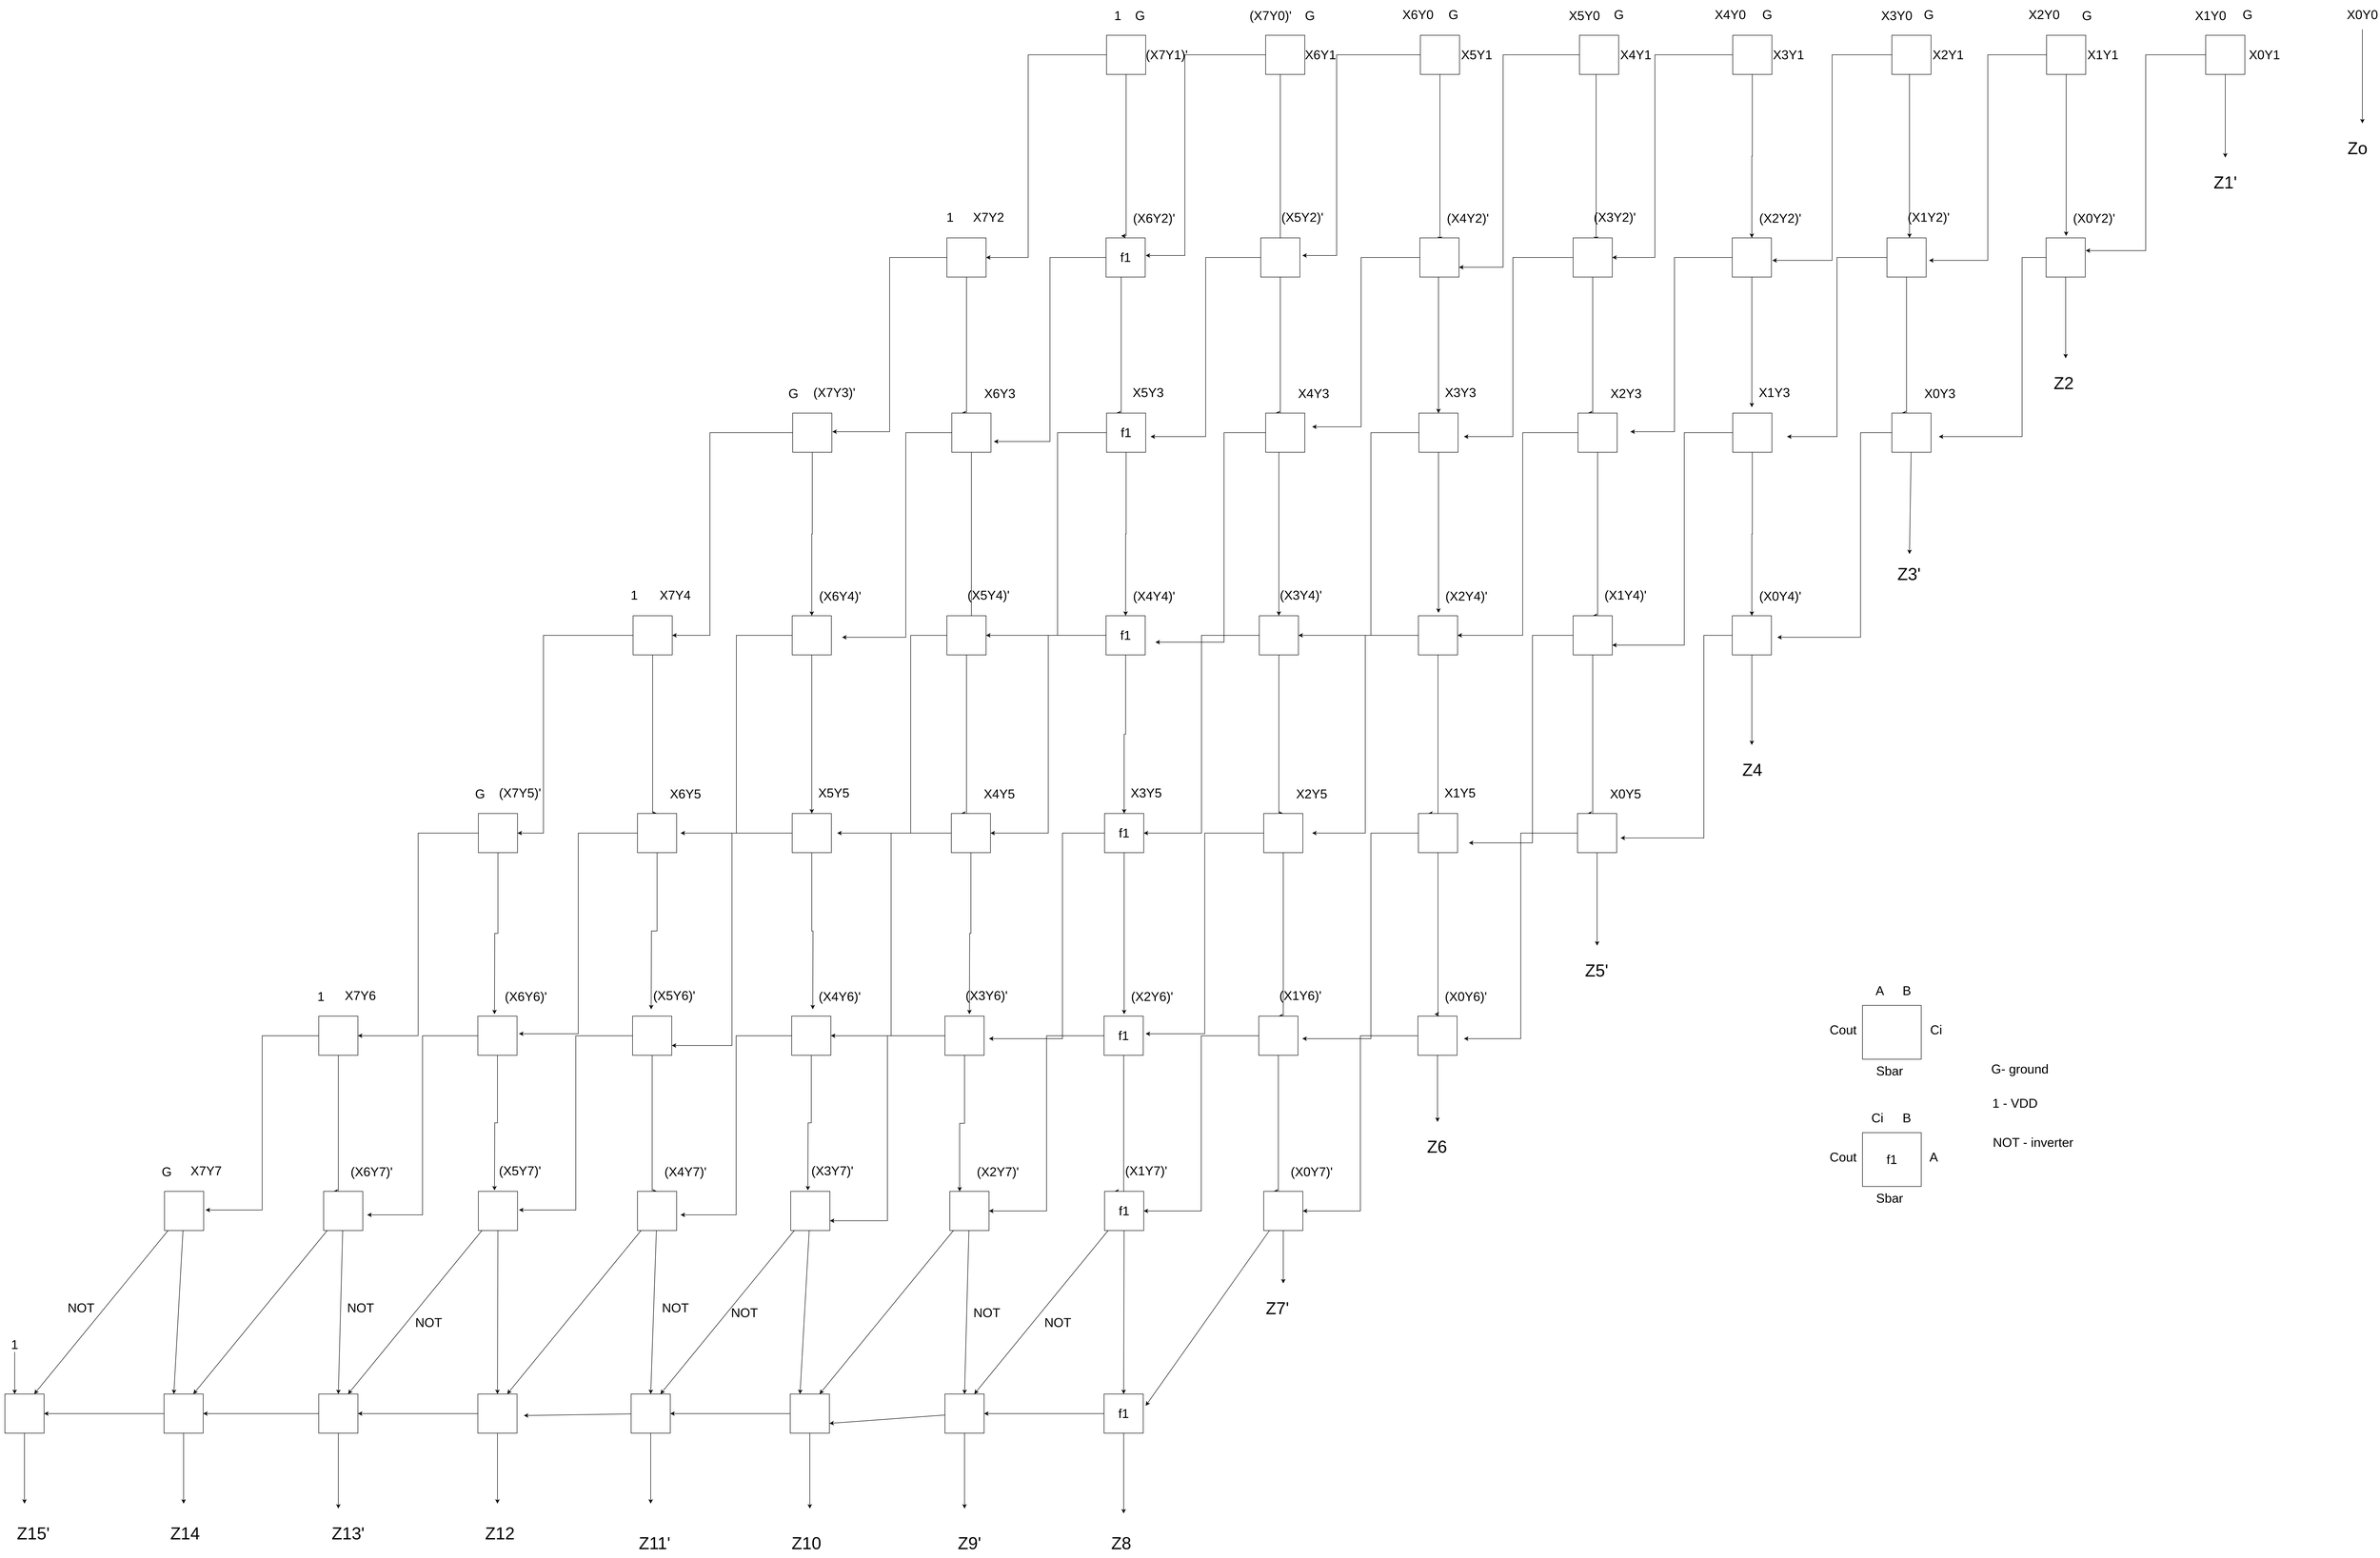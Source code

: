 <mxfile version="15.9.4" type="device"><diagram id="8Lnd-kJgVE2c7sxACDW7" name="Page-1"><mxGraphModel dx="7710" dy="1797" grid="1" gridSize="10" guides="1" tooltips="1" connect="1" arrows="1" fold="1" page="1" pageScale="1" pageWidth="850" pageHeight="1100" math="0" shadow="0"><root><mxCell id="0"/><mxCell id="1" parent="0"/><mxCell id="8svOe5NtLpLnDXGFy3YJ-515" style="edgeStyle=orthogonalEdgeStyle;rounded=0;orthogonalLoop=1;jettySize=auto;html=1;fontSize=26;" parent="1" source="8svOe5NtLpLnDXGFy3YJ-89" edge="1"><mxGeometry relative="1" as="geometry"><mxPoint x="160" y="970" as="targetPoint"/></mxGeometry></mxCell><mxCell id="8svOe5NtLpLnDXGFy3YJ-561" style="edgeStyle=elbowEdgeStyle;rounded=0;orthogonalLoop=1;jettySize=auto;html=1;fontSize=26;" parent="1" source="8svOe5NtLpLnDXGFy3YJ-89" edge="1"><mxGeometry relative="1" as="geometry"><mxPoint x="-120" y="1020" as="targetPoint"/></mxGeometry></mxCell><mxCell id="8svOe5NtLpLnDXGFy3YJ-89" value="" style="whiteSpace=wrap;html=1;aspect=fixed;" parent="1" vertex="1"><mxGeometry x="120" y="560" width="80" height="80" as="geometry"/></mxCell><mxCell id="8svOe5NtLpLnDXGFy3YJ-560" style="edgeStyle=elbowEdgeStyle;rounded=0;orthogonalLoop=1;jettySize=auto;html=1;fontSize=26;" parent="1" source="8svOe5NtLpLnDXGFy3YJ-90" edge="1"><mxGeometry relative="1" as="geometry"><mxPoint x="200" y="1000" as="targetPoint"/></mxGeometry></mxCell><mxCell id="8svOe5NtLpLnDXGFy3YJ-612" style="edgeStyle=none;rounded=0;orthogonalLoop=1;jettySize=auto;html=1;fontSize=26;" parent="1" source="8svOe5NtLpLnDXGFy3YJ-90" edge="1"><mxGeometry relative="1" as="geometry"><mxPoint x="485" y="810" as="targetPoint"/></mxGeometry></mxCell><mxCell id="8svOe5NtLpLnDXGFy3YJ-90" value="" style="whiteSpace=wrap;html=1;aspect=fixed;" parent="1" vertex="1"><mxGeometry x="445" y="560" width="80" height="80" as="geometry"/></mxCell><mxCell id="8svOe5NtLpLnDXGFy3YJ-91" value="&lt;font style=&quot;font-size: 26px&quot;&gt;X2Y0&lt;/font&gt;" style="text;html=1;strokeColor=none;fillColor=none;align=center;verticalAlign=middle;whiteSpace=wrap;rounded=0;" parent="1" vertex="1"><mxGeometry x="80" y="488" width="70" height="60" as="geometry"/></mxCell><mxCell id="8svOe5NtLpLnDXGFy3YJ-92" value="&lt;font style=&quot;font-size: 26px&quot;&gt;X1Y1&lt;/font&gt;" style="text;html=1;strokeColor=none;fillColor=none;align=center;verticalAlign=middle;whiteSpace=wrap;rounded=0;" parent="1" vertex="1"><mxGeometry x="200" y="570" width="70" height="60" as="geometry"/></mxCell><mxCell id="8svOe5NtLpLnDXGFy3YJ-93" value="&lt;font style=&quot;font-size: 26px&quot;&gt;X1Y0&lt;/font&gt;" style="text;html=1;strokeColor=none;fillColor=none;align=center;verticalAlign=middle;whiteSpace=wrap;rounded=0;" parent="1" vertex="1"><mxGeometry x="420" y="490" width="70" height="60" as="geometry"/></mxCell><mxCell id="8svOe5NtLpLnDXGFy3YJ-94" value="&lt;font style=&quot;font-size: 26px&quot;&gt;X0Y1&lt;/font&gt;" style="text;html=1;strokeColor=none;fillColor=none;align=center;verticalAlign=middle;whiteSpace=wrap;rounded=0;" parent="1" vertex="1"><mxGeometry x="530" y="570" width="70" height="60" as="geometry"/></mxCell><mxCell id="8svOe5NtLpLnDXGFy3YJ-611" style="edgeStyle=none;rounded=0;orthogonalLoop=1;jettySize=auto;html=1;fontSize=26;" parent="1" source="8svOe5NtLpLnDXGFy3YJ-299" edge="1"><mxGeometry relative="1" as="geometry"><mxPoint x="765" y="740" as="targetPoint"/></mxGeometry></mxCell><mxCell id="8svOe5NtLpLnDXGFy3YJ-299" value="&lt;font style=&quot;font-size: 26px&quot;&gt;X0Y0&lt;/font&gt;" style="text;html=1;strokeColor=none;fillColor=none;align=center;verticalAlign=middle;whiteSpace=wrap;rounded=0;" parent="1" vertex="1"><mxGeometry x="730" y="488" width="70" height="60" as="geometry"/></mxCell><mxCell id="8svOe5NtLpLnDXGFy3YJ-517" style="edgeStyle=orthogonalEdgeStyle;rounded=0;orthogonalLoop=1;jettySize=auto;html=1;entryX=0.5;entryY=0;entryDx=0;entryDy=0;fontSize=26;" parent="1" source="8svOe5NtLpLnDXGFy3YJ-303" target="8svOe5NtLpLnDXGFy3YJ-353" edge="1"><mxGeometry relative="1" as="geometry"/></mxCell><mxCell id="8svOe5NtLpLnDXGFy3YJ-563" style="edgeStyle=elbowEdgeStyle;rounded=0;orthogonalLoop=1;jettySize=auto;html=1;entryX=1;entryY=0.5;entryDx=0;entryDy=0;fontSize=26;" parent="1" source="8svOe5NtLpLnDXGFy3YJ-303" target="8svOe5NtLpLnDXGFy3YJ-352" edge="1"><mxGeometry relative="1" as="geometry"><Array as="points"><mxPoint x="-680" y="810"/></Array></mxGeometry></mxCell><mxCell id="8svOe5NtLpLnDXGFy3YJ-303" value="" style="whiteSpace=wrap;html=1;aspect=fixed;" parent="1" vertex="1"><mxGeometry x="-521" y="560" width="80" height="80" as="geometry"/></mxCell><mxCell id="8svOe5NtLpLnDXGFy3YJ-516" style="edgeStyle=orthogonalEdgeStyle;rounded=0;orthogonalLoop=1;jettySize=auto;html=1;fontSize=26;entryX=0.5;entryY=0;entryDx=0;entryDy=0;" parent="1" edge="1"><mxGeometry relative="1" as="geometry"><mxPoint x="-160" y="974.0" as="targetPoint"/><mxPoint x="-154" y="640" as="sourcePoint"/><Array as="points"><mxPoint x="-160" y="640"/></Array></mxGeometry></mxCell><mxCell id="8svOe5NtLpLnDXGFy3YJ-562" style="edgeStyle=elbowEdgeStyle;rounded=0;orthogonalLoop=1;jettySize=auto;html=1;fontSize=26;" parent="1" source="8svOe5NtLpLnDXGFy3YJ-304" edge="1"><mxGeometry relative="1" as="geometry"><mxPoint x="-440" y="1020" as="targetPoint"/></mxGeometry></mxCell><mxCell id="8svOe5NtLpLnDXGFy3YJ-304" value="" style="whiteSpace=wrap;html=1;aspect=fixed;" parent="1" vertex="1"><mxGeometry x="-196" y="560" width="80" height="80" as="geometry"/></mxCell><mxCell id="8svOe5NtLpLnDXGFy3YJ-305" value="&lt;font style=&quot;font-size: 26px&quot;&gt;X4Y0&lt;/font&gt;" style="text;html=1;strokeColor=none;fillColor=none;align=center;verticalAlign=middle;whiteSpace=wrap;rounded=0;" parent="1" vertex="1"><mxGeometry x="-561" y="488" width="70" height="60" as="geometry"/></mxCell><mxCell id="8svOe5NtLpLnDXGFy3YJ-306" value="&lt;font style=&quot;font-size: 26px&quot;&gt;X3Y1&lt;/font&gt;" style="text;html=1;strokeColor=none;fillColor=none;align=center;verticalAlign=middle;whiteSpace=wrap;rounded=0;" parent="1" vertex="1"><mxGeometry x="-442" y="570" width="70" height="60" as="geometry"/></mxCell><mxCell id="8svOe5NtLpLnDXGFy3YJ-307" value="&lt;font style=&quot;font-size: 26px&quot;&gt;X3Y0&lt;/font&gt;" style="text;html=1;strokeColor=none;fillColor=none;align=center;verticalAlign=middle;whiteSpace=wrap;rounded=0;" parent="1" vertex="1"><mxGeometry x="-221" y="490" width="70" height="60" as="geometry"/></mxCell><mxCell id="8svOe5NtLpLnDXGFy3YJ-308" value="&lt;font style=&quot;font-size: 26px&quot;&gt;X2Y1&lt;/font&gt;" style="text;html=1;strokeColor=none;fillColor=none;align=center;verticalAlign=middle;whiteSpace=wrap;rounded=0;" parent="1" vertex="1"><mxGeometry x="-116" y="570" width="70" height="60" as="geometry"/></mxCell><mxCell id="8svOe5NtLpLnDXGFy3YJ-519" style="edgeStyle=orthogonalEdgeStyle;rounded=0;orthogonalLoop=1;jettySize=auto;html=1;fontSize=26;" parent="1" source="8svOe5NtLpLnDXGFy3YJ-310" edge="1"><mxGeometry relative="1" as="geometry"><mxPoint x="-1119" y="980" as="targetPoint"/></mxGeometry></mxCell><mxCell id="8svOe5NtLpLnDXGFy3YJ-565" style="edgeStyle=elbowEdgeStyle;rounded=0;orthogonalLoop=1;jettySize=auto;html=1;fontSize=26;" parent="1" source="8svOe5NtLpLnDXGFy3YJ-310" edge="1"><mxGeometry relative="1" as="geometry"><mxPoint x="-1400" y="1010" as="targetPoint"/><Array as="points"><mxPoint x="-1330" y="860"/></Array></mxGeometry></mxCell><mxCell id="8svOe5NtLpLnDXGFy3YJ-310" value="" style="whiteSpace=wrap;html=1;aspect=fixed;" parent="1" vertex="1"><mxGeometry x="-1159" y="560" width="80" height="80" as="geometry"/></mxCell><mxCell id="8svOe5NtLpLnDXGFy3YJ-518" style="edgeStyle=orthogonalEdgeStyle;rounded=0;orthogonalLoop=1;jettySize=auto;html=1;fontSize=26;" parent="1" edge="1"><mxGeometry relative="1" as="geometry"><mxPoint x="-800" y="980" as="targetPoint"/><mxPoint x="-794" y="640" as="sourcePoint"/><Array as="points"><mxPoint x="-800" y="640"/></Array></mxGeometry></mxCell><mxCell id="8svOe5NtLpLnDXGFy3YJ-564" style="edgeStyle=elbowEdgeStyle;rounded=0;orthogonalLoop=1;jettySize=auto;html=1;entryX=1;entryY=0.75;entryDx=0;entryDy=0;fontSize=26;" parent="1" source="8svOe5NtLpLnDXGFy3YJ-311" target="8svOe5NtLpLnDXGFy3YJ-359" edge="1"><mxGeometry relative="1" as="geometry"><Array as="points"><mxPoint x="-990" y="840"/></Array></mxGeometry></mxCell><mxCell id="8svOe5NtLpLnDXGFy3YJ-311" value="" style="whiteSpace=wrap;html=1;aspect=fixed;" parent="1" vertex="1"><mxGeometry x="-834" y="560" width="80" height="80" as="geometry"/></mxCell><mxCell id="8svOe5NtLpLnDXGFy3YJ-312" value="&lt;font style=&quot;font-size: 26px&quot;&gt;X6Y0&lt;/font&gt;" style="text;html=1;strokeColor=none;fillColor=none;align=center;verticalAlign=middle;whiteSpace=wrap;rounded=0;" parent="1" vertex="1"><mxGeometry x="-1199" y="488" width="70" height="60" as="geometry"/></mxCell><mxCell id="8svOe5NtLpLnDXGFy3YJ-313" value="&lt;font style=&quot;font-size: 26px&quot;&gt;X5Y1&lt;/font&gt;" style="text;html=1;strokeColor=none;fillColor=none;align=center;verticalAlign=middle;whiteSpace=wrap;rounded=0;" parent="1" vertex="1"><mxGeometry x="-1079" y="570" width="70" height="60" as="geometry"/></mxCell><mxCell id="8svOe5NtLpLnDXGFy3YJ-314" value="&lt;font style=&quot;font-size: 26px&quot;&gt;X5Y0&lt;/font&gt;" style="text;html=1;strokeColor=none;fillColor=none;align=center;verticalAlign=middle;whiteSpace=wrap;rounded=0;" parent="1" vertex="1"><mxGeometry x="-859" y="490" width="70" height="60" as="geometry"/></mxCell><mxCell id="8svOe5NtLpLnDXGFy3YJ-315" value="&lt;font style=&quot;font-size: 26px&quot;&gt;X4Y1&lt;/font&gt;" style="text;html=1;strokeColor=none;fillColor=none;align=center;verticalAlign=middle;whiteSpace=wrap;rounded=0;" parent="1" vertex="1"><mxGeometry x="-754" y="570" width="70" height="60" as="geometry"/></mxCell><mxCell id="8svOe5NtLpLnDXGFy3YJ-542" style="edgeStyle=orthogonalEdgeStyle;rounded=0;orthogonalLoop=1;jettySize=auto;html=1;fontSize=26;" parent="1" source="8svOe5NtLpLnDXGFy3YJ-316" edge="1"><mxGeometry relative="1" as="geometry"><mxPoint x="-1770" y="970" as="targetPoint"/><Array as="points"><mxPoint x="-1760" y="970"/></Array></mxGeometry></mxCell><mxCell id="8svOe5NtLpLnDXGFy3YJ-567" style="edgeStyle=elbowEdgeStyle;rounded=0;orthogonalLoop=1;jettySize=auto;html=1;entryX=1;entryY=0.5;entryDx=0;entryDy=0;fontSize=26;" parent="1" source="8svOe5NtLpLnDXGFy3YJ-316" target="8svOe5NtLpLnDXGFy3YJ-364" edge="1"><mxGeometry relative="1" as="geometry"><Array as="points"><mxPoint x="-1960" y="770"/></Array></mxGeometry></mxCell><mxCell id="8svOe5NtLpLnDXGFy3YJ-316" value="" style="whiteSpace=wrap;html=1;aspect=fixed;" parent="1" vertex="1"><mxGeometry x="-1800" y="560" width="80" height="80" as="geometry"/></mxCell><mxCell id="8svOe5NtLpLnDXGFy3YJ-541" style="edgeStyle=orthogonalEdgeStyle;rounded=0;orthogonalLoop=1;jettySize=auto;html=1;fontSize=26;" parent="1" source="8svOe5NtLpLnDXGFy3YJ-317" edge="1"><mxGeometry relative="1" as="geometry"><mxPoint x="-1445" y="990" as="targetPoint"/><Array as="points"><mxPoint x="-1445" y="770"/><mxPoint x="-1445" y="770"/></Array></mxGeometry></mxCell><mxCell id="8svOe5NtLpLnDXGFy3YJ-566" style="edgeStyle=elbowEdgeStyle;rounded=0;orthogonalLoop=1;jettySize=auto;html=1;fontSize=26;" parent="1" source="8svOe5NtLpLnDXGFy3YJ-317" edge="1"><mxGeometry relative="1" as="geometry"><mxPoint x="-1720" y="1010" as="targetPoint"/><Array as="points"><mxPoint x="-1640" y="810"/></Array></mxGeometry></mxCell><mxCell id="8svOe5NtLpLnDXGFy3YJ-317" value="" style="whiteSpace=wrap;html=1;aspect=fixed;" parent="1" vertex="1"><mxGeometry x="-1475" y="560" width="80" height="80" as="geometry"/></mxCell><mxCell id="8svOe5NtLpLnDXGFy3YJ-318" value="&lt;font style=&quot;font-size: 26px&quot;&gt;1&lt;/font&gt;" style="text;html=1;strokeColor=none;fillColor=none;align=center;verticalAlign=middle;whiteSpace=wrap;rounded=0;" parent="1" vertex="1"><mxGeometry x="-1812" y="490" width="70" height="60" as="geometry"/></mxCell><mxCell id="8svOe5NtLpLnDXGFy3YJ-319" value="&lt;font style=&quot;font-size: 26px&quot;&gt;(X7Y1)'&lt;/font&gt;" style="text;html=1;strokeColor=none;fillColor=none;align=center;verticalAlign=middle;whiteSpace=wrap;rounded=0;" parent="1" vertex="1"><mxGeometry x="-1712" y="570" width="70" height="60" as="geometry"/></mxCell><mxCell id="8svOe5NtLpLnDXGFy3YJ-320" value="&lt;font style=&quot;font-size: 26px&quot;&gt;(X7Y0)'&lt;/font&gt;" style="text;html=1;strokeColor=none;fillColor=none;align=center;verticalAlign=middle;whiteSpace=wrap;rounded=0;" parent="1" vertex="1"><mxGeometry x="-1500" y="490" width="70" height="60" as="geometry"/></mxCell><mxCell id="8svOe5NtLpLnDXGFy3YJ-321" value="&lt;font style=&quot;font-size: 26px&quot;&gt;X6Y1&lt;/font&gt;" style="text;html=1;strokeColor=none;fillColor=none;align=center;verticalAlign=middle;whiteSpace=wrap;rounded=0;" parent="1" vertex="1"><mxGeometry x="-1398" y="570" width="70" height="60" as="geometry"/></mxCell><mxCell id="8svOe5NtLpLnDXGFy3YJ-520" style="edgeStyle=orthogonalEdgeStyle;rounded=0;orthogonalLoop=1;jettySize=auto;html=1;entryX=0.25;entryY=0;entryDx=0;entryDy=0;fontSize=26;" parent="1" source="8svOe5NtLpLnDXGFy3YJ-346" target="8svOe5NtLpLnDXGFy3YJ-371" edge="1"><mxGeometry relative="1" as="geometry"><Array as="points"><mxPoint x="-166" y="1332"/></Array></mxGeometry></mxCell><mxCell id="8svOe5NtLpLnDXGFy3YJ-569" style="edgeStyle=elbowEdgeStyle;rounded=0;orthogonalLoop=1;jettySize=auto;html=1;fontSize=26;" parent="1" source="8svOe5NtLpLnDXGFy3YJ-346" edge="1"><mxGeometry relative="1" as="geometry"><mxPoint x="-410" y="1380" as="targetPoint"/></mxGeometry></mxCell><mxCell id="8svOe5NtLpLnDXGFy3YJ-346" value="" style="whiteSpace=wrap;html=1;aspect=fixed;" parent="1" vertex="1"><mxGeometry x="-206" y="974" width="80" height="80" as="geometry"/></mxCell><mxCell id="8svOe5NtLpLnDXGFy3YJ-568" style="edgeStyle=elbowEdgeStyle;rounded=0;orthogonalLoop=1;jettySize=auto;html=1;fontSize=26;" parent="1" source="8svOe5NtLpLnDXGFy3YJ-347" edge="1"><mxGeometry relative="1" as="geometry"><mxPoint x="-100" y="1380" as="targetPoint"/><Array as="points"><mxPoint x="70" y="1200"/></Array></mxGeometry></mxCell><mxCell id="8svOe5NtLpLnDXGFy3YJ-613" style="edgeStyle=none;rounded=0;orthogonalLoop=1;jettySize=auto;html=1;fontSize=26;" parent="1" source="8svOe5NtLpLnDXGFy3YJ-347" edge="1"><mxGeometry relative="1" as="geometry"><mxPoint x="159.0" y="1220" as="targetPoint"/></mxGeometry></mxCell><mxCell id="8svOe5NtLpLnDXGFy3YJ-347" value="" style="whiteSpace=wrap;html=1;aspect=fixed;" parent="1" vertex="1"><mxGeometry x="119" y="974" width="80" height="80" as="geometry"/></mxCell><mxCell id="8svOe5NtLpLnDXGFy3YJ-349" value="&lt;font style=&quot;font-size: 26px&quot;&gt;(X1Y2)'&lt;/font&gt;" style="text;html=1;strokeColor=none;fillColor=none;align=center;verticalAlign=middle;whiteSpace=wrap;rounded=0;" parent="1" vertex="1"><mxGeometry x="-156" y="902" width="70" height="60" as="geometry"/></mxCell><mxCell id="8svOe5NtLpLnDXGFy3YJ-351" value="&lt;font style=&quot;font-size: 26px&quot;&gt;(X0Y2)'&lt;/font&gt;" style="text;html=1;strokeColor=none;fillColor=none;align=center;verticalAlign=middle;whiteSpace=wrap;rounded=0;" parent="1" vertex="1"><mxGeometry x="182" y="904" width="70" height="60" as="geometry"/></mxCell><mxCell id="8svOe5NtLpLnDXGFy3YJ-522" style="edgeStyle=orthogonalEdgeStyle;rounded=0;orthogonalLoop=1;jettySize=auto;html=1;entryX=0.25;entryY=0;entryDx=0;entryDy=0;fontSize=26;" parent="1" source="8svOe5NtLpLnDXGFy3YJ-352" target="8svOe5NtLpLnDXGFy3YJ-377" edge="1"><mxGeometry relative="1" as="geometry"><Array as="points"><mxPoint x="-807" y="1332"/></Array></mxGeometry></mxCell><mxCell id="8svOe5NtLpLnDXGFy3YJ-571" style="edgeStyle=elbowEdgeStyle;rounded=0;orthogonalLoop=1;jettySize=auto;html=1;fontSize=26;" parent="1" source="8svOe5NtLpLnDXGFy3YJ-352" edge="1"><mxGeometry relative="1" as="geometry"><mxPoint x="-1070" y="1380" as="targetPoint"/><Array as="points"><mxPoint x="-970" y="1200"/></Array></mxGeometry></mxCell><mxCell id="8svOe5NtLpLnDXGFy3YJ-352" value="" style="whiteSpace=wrap;html=1;aspect=fixed;" parent="1" vertex="1"><mxGeometry x="-847" y="974" width="80" height="80" as="geometry"/></mxCell><mxCell id="8svOe5NtLpLnDXGFy3YJ-521" style="edgeStyle=orthogonalEdgeStyle;rounded=0;orthogonalLoop=1;jettySize=auto;html=1;fontSize=26;" parent="1" source="8svOe5NtLpLnDXGFy3YJ-353" edge="1"><mxGeometry relative="1" as="geometry"><mxPoint x="-482" y="1320" as="targetPoint"/></mxGeometry></mxCell><mxCell id="8svOe5NtLpLnDXGFy3YJ-570" style="edgeStyle=elbowEdgeStyle;rounded=0;orthogonalLoop=1;jettySize=auto;html=1;fontSize=26;" parent="1" source="8svOe5NtLpLnDXGFy3YJ-353" edge="1"><mxGeometry relative="1" as="geometry"><mxPoint x="-730" y="1370" as="targetPoint"/><Array as="points"><mxPoint x="-640" y="1180"/><mxPoint x="-590" y="1200"/></Array></mxGeometry></mxCell><mxCell id="8svOe5NtLpLnDXGFy3YJ-353" value="" style="whiteSpace=wrap;html=1;aspect=fixed;" parent="1" vertex="1"><mxGeometry x="-522" y="974" width="80" height="80" as="geometry"/></mxCell><mxCell id="8svOe5NtLpLnDXGFy3YJ-355" value="&lt;font style=&quot;font-size: 26px&quot;&gt;(X3Y2)'&lt;/font&gt;" style="text;html=1;strokeColor=none;fillColor=none;align=center;verticalAlign=middle;whiteSpace=wrap;rounded=0;" parent="1" vertex="1"><mxGeometry x="-797" y="902" width="70" height="60" as="geometry"/></mxCell><mxCell id="8svOe5NtLpLnDXGFy3YJ-357" value="&lt;font style=&quot;font-size: 26px&quot;&gt;(X2Y2)'&lt;/font&gt;" style="text;html=1;strokeColor=none;fillColor=none;align=center;verticalAlign=middle;whiteSpace=wrap;rounded=0;" parent="1" vertex="1"><mxGeometry x="-459" y="904" width="70" height="60" as="geometry"/></mxCell><mxCell id="8svOe5NtLpLnDXGFy3YJ-524" style="edgeStyle=orthogonalEdgeStyle;rounded=0;orthogonalLoop=1;jettySize=auto;html=1;entryX=0.25;entryY=0;entryDx=0;entryDy=0;fontSize=26;" parent="1" source="8svOe5NtLpLnDXGFy3YJ-358" target="8svOe5NtLpLnDXGFy3YJ-383" edge="1"><mxGeometry relative="1" as="geometry"><Array as="points"><mxPoint x="-1445" y="1332"/></Array></mxGeometry></mxCell><mxCell id="8svOe5NtLpLnDXGFy3YJ-576" style="edgeStyle=elbowEdgeStyle;rounded=0;orthogonalLoop=1;jettySize=auto;html=1;fontSize=26;" parent="1" source="8svOe5NtLpLnDXGFy3YJ-358" edge="1"><mxGeometry relative="1" as="geometry"><mxPoint x="-1710" y="1380" as="targetPoint"/></mxGeometry></mxCell><mxCell id="8svOe5NtLpLnDXGFy3YJ-358" value="" style="whiteSpace=wrap;html=1;aspect=fixed;" parent="1" vertex="1"><mxGeometry x="-1485" y="974" width="80" height="80" as="geometry"/></mxCell><mxCell id="8svOe5NtLpLnDXGFy3YJ-523" style="edgeStyle=orthogonalEdgeStyle;rounded=0;orthogonalLoop=1;jettySize=auto;html=1;fontSize=26;" parent="1" source="8svOe5NtLpLnDXGFy3YJ-359" target="8svOe5NtLpLnDXGFy3YJ-376" edge="1"><mxGeometry relative="1" as="geometry"><Array as="points"><mxPoint x="-1122" y="1150"/><mxPoint x="-1122" y="1150"/></Array></mxGeometry></mxCell><mxCell id="8svOe5NtLpLnDXGFy3YJ-575" style="edgeStyle=elbowEdgeStyle;rounded=0;orthogonalLoop=1;jettySize=auto;html=1;fontSize=26;" parent="1" source="8svOe5NtLpLnDXGFy3YJ-359" edge="1"><mxGeometry relative="1" as="geometry"><mxPoint x="-1380" y="1360" as="targetPoint"/><Array as="points"><mxPoint x="-1280" y="1190"/></Array></mxGeometry></mxCell><mxCell id="8svOe5NtLpLnDXGFy3YJ-359" value="" style="whiteSpace=wrap;html=1;aspect=fixed;" parent="1" vertex="1"><mxGeometry x="-1160" y="974" width="80" height="80" as="geometry"/></mxCell><mxCell id="8svOe5NtLpLnDXGFy3YJ-361" value="&lt;font style=&quot;font-size: 26px&quot;&gt;(X5Y2)'&lt;/font&gt;" style="text;html=1;strokeColor=none;fillColor=none;align=center;verticalAlign=middle;whiteSpace=wrap;rounded=0;" parent="1" vertex="1"><mxGeometry x="-1435" y="902" width="70" height="60" as="geometry"/></mxCell><mxCell id="8svOe5NtLpLnDXGFy3YJ-363" value="&lt;font style=&quot;font-size: 26px&quot;&gt;(X4Y2)'&lt;/font&gt;" style="text;html=1;strokeColor=none;fillColor=none;align=center;verticalAlign=middle;whiteSpace=wrap;rounded=0;" parent="1" vertex="1"><mxGeometry x="-1097" y="904" width="70" height="60" as="geometry"/></mxCell><mxCell id="8svOe5NtLpLnDXGFy3YJ-526" style="edgeStyle=orthogonalEdgeStyle;rounded=0;orthogonalLoop=1;jettySize=auto;html=1;entryX=0.25;entryY=0;entryDx=0;entryDy=0;fontSize=26;" parent="1" source="8svOe5NtLpLnDXGFy3YJ-364" target="8svOe5NtLpLnDXGFy3YJ-389" edge="1"><mxGeometry relative="1" as="geometry"><Array as="points"><mxPoint x="-2086" y="1332"/></Array></mxGeometry></mxCell><mxCell id="8svOe5NtLpLnDXGFy3YJ-578" style="edgeStyle=elbowEdgeStyle;rounded=0;orthogonalLoop=1;jettySize=auto;html=1;fontSize=26;" parent="1" source="8svOe5NtLpLnDXGFy3YJ-364" edge="1"><mxGeometry relative="1" as="geometry"><mxPoint x="-2360" y="1370" as="targetPoint"/></mxGeometry></mxCell><mxCell id="8svOe5NtLpLnDXGFy3YJ-364" value="" style="whiteSpace=wrap;html=1;aspect=fixed;" parent="1" vertex="1"><mxGeometry x="-2126" y="974" width="80" height="80" as="geometry"/></mxCell><mxCell id="8svOe5NtLpLnDXGFy3YJ-525" style="edgeStyle=orthogonalEdgeStyle;rounded=0;orthogonalLoop=1;jettySize=auto;html=1;entryX=0.25;entryY=0;entryDx=0;entryDy=0;fontSize=26;" parent="1" source="8svOe5NtLpLnDXGFy3YJ-365" target="8svOe5NtLpLnDXGFy3YJ-382" edge="1"><mxGeometry relative="1" as="geometry"><Array as="points"><mxPoint x="-1770" y="1332"/></Array></mxGeometry></mxCell><mxCell id="8svOe5NtLpLnDXGFy3YJ-577" style="edgeStyle=elbowEdgeStyle;rounded=0;orthogonalLoop=1;jettySize=auto;html=1;fontSize=26;" parent="1" source="8svOe5NtLpLnDXGFy3YJ-365" edge="1"><mxGeometry relative="1" as="geometry"><mxPoint x="-2030" y="1390" as="targetPoint"/></mxGeometry></mxCell><mxCell id="8svOe5NtLpLnDXGFy3YJ-365" value="&lt;font style=&quot;font-size: 26px&quot;&gt;f1&lt;/font&gt;" style="whiteSpace=wrap;html=1;aspect=fixed;" parent="1" vertex="1"><mxGeometry x="-1801" y="974" width="80" height="80" as="geometry"/></mxCell><mxCell id="8svOe5NtLpLnDXGFy3YJ-367" value="&lt;font style=&quot;font-size: 26px&quot;&gt;X7Y2&lt;/font&gt;" style="text;html=1;strokeColor=none;fillColor=none;align=center;verticalAlign=middle;whiteSpace=wrap;rounded=0;" parent="1" vertex="1"><mxGeometry x="-2076" y="902" width="70" height="60" as="geometry"/></mxCell><mxCell id="8svOe5NtLpLnDXGFy3YJ-369" value="&lt;font style=&quot;font-size: 26px&quot;&gt;(X6Y2)'&lt;/font&gt;" style="text;html=1;strokeColor=none;fillColor=none;align=center;verticalAlign=middle;whiteSpace=wrap;rounded=0;" parent="1" vertex="1"><mxGeometry x="-1738" y="904" width="70" height="60" as="geometry"/></mxCell><mxCell id="8svOe5NtLpLnDXGFy3YJ-533" style="edgeStyle=orthogonalEdgeStyle;rounded=0;orthogonalLoop=1;jettySize=auto;html=1;entryX=0.5;entryY=0;entryDx=0;entryDy=0;fontSize=26;" parent="1" source="8svOe5NtLpLnDXGFy3YJ-370" target="8svOe5NtLpLnDXGFy3YJ-395" edge="1"><mxGeometry relative="1" as="geometry"/></mxCell><mxCell id="8svOe5NtLpLnDXGFy3YJ-573" style="edgeStyle=elbowEdgeStyle;rounded=0;orthogonalLoop=1;jettySize=auto;html=1;entryX=1;entryY=0.75;entryDx=0;entryDy=0;fontSize=26;" parent="1" source="8svOe5NtLpLnDXGFy3YJ-370" target="8svOe5NtLpLnDXGFy3YJ-394" edge="1"><mxGeometry relative="1" as="geometry"><Array as="points"><mxPoint x="-620" y="1600"/><mxPoint x="-570" y="1580"/></Array></mxGeometry></mxCell><mxCell id="8svOe5NtLpLnDXGFy3YJ-370" value="" style="whiteSpace=wrap;html=1;aspect=fixed;" parent="1" vertex="1"><mxGeometry x="-521" y="1332" width="80" height="80" as="geometry"/></mxCell><mxCell id="8svOe5NtLpLnDXGFy3YJ-572" style="edgeStyle=elbowEdgeStyle;rounded=0;orthogonalLoop=1;jettySize=auto;html=1;fontSize=26;" parent="1" source="8svOe5NtLpLnDXGFy3YJ-371" edge="1"><mxGeometry relative="1" as="geometry"><mxPoint x="-430" y="1790" as="targetPoint"/><Array as="points"><mxPoint x="-260" y="1580"/></Array></mxGeometry></mxCell><mxCell id="8svOe5NtLpLnDXGFy3YJ-614" style="edgeStyle=none;rounded=0;orthogonalLoop=1;jettySize=auto;html=1;fontSize=26;" parent="1" source="8svOe5NtLpLnDXGFy3YJ-371" edge="1"><mxGeometry relative="1" as="geometry"><mxPoint x="-160" y="1620" as="targetPoint"/></mxGeometry></mxCell><mxCell id="8svOe5NtLpLnDXGFy3YJ-371" value="" style="whiteSpace=wrap;html=1;aspect=fixed;" parent="1" vertex="1"><mxGeometry x="-196" y="1332" width="80" height="80" as="geometry"/></mxCell><mxCell id="8svOe5NtLpLnDXGFy3YJ-373" value="&lt;font style=&quot;font-size: 26px&quot;&gt;X1Y3&lt;/font&gt;" style="text;html=1;strokeColor=none;fillColor=none;align=center;verticalAlign=middle;whiteSpace=wrap;rounded=0;" parent="1" vertex="1"><mxGeometry x="-471" y="1260" width="70" height="60" as="geometry"/></mxCell><mxCell id="8svOe5NtLpLnDXGFy3YJ-375" value="&lt;font style=&quot;font-size: 26px&quot;&gt;X0Y3&lt;/font&gt;" style="text;html=1;strokeColor=none;fillColor=none;align=center;verticalAlign=middle;whiteSpace=wrap;rounded=0;" parent="1" vertex="1"><mxGeometry x="-133" y="1262" width="70" height="60" as="geometry"/></mxCell><mxCell id="8svOe5NtLpLnDXGFy3YJ-531" style="edgeStyle=orthogonalEdgeStyle;rounded=0;orthogonalLoop=1;jettySize=auto;html=1;fontSize=26;" parent="1" source="8svOe5NtLpLnDXGFy3YJ-376" edge="1"><mxGeometry relative="1" as="geometry"><mxPoint x="-1122" y="1740" as="targetPoint"/></mxGeometry></mxCell><mxCell id="8svOe5NtLpLnDXGFy3YJ-574" style="edgeStyle=elbowEdgeStyle;rounded=0;orthogonalLoop=1;jettySize=auto;html=1;entryX=1;entryY=0.5;entryDx=0;entryDy=0;fontSize=26;" parent="1" source="8svOe5NtLpLnDXGFy3YJ-376" target="8svOe5NtLpLnDXGFy3YJ-400" edge="1"><mxGeometry relative="1" as="geometry"><Array as="points"><mxPoint x="-1260" y="1570"/></Array></mxGeometry></mxCell><mxCell id="8svOe5NtLpLnDXGFy3YJ-376" value="" style="whiteSpace=wrap;html=1;aspect=fixed;" parent="1" vertex="1"><mxGeometry x="-1162" y="1332" width="80" height="80" as="geometry"/></mxCell><mxCell id="8svOe5NtLpLnDXGFy3YJ-532" style="edgeStyle=orthogonalEdgeStyle;rounded=0;orthogonalLoop=1;jettySize=auto;html=1;entryX=0.5;entryY=0;entryDx=0;entryDy=0;fontSize=26;" parent="1" source="8svOe5NtLpLnDXGFy3YJ-377" target="8svOe5NtLpLnDXGFy3YJ-394" edge="1"><mxGeometry relative="1" as="geometry"><Array as="points"><mxPoint x="-797" y="1746"/></Array></mxGeometry></mxCell><mxCell id="8svOe5NtLpLnDXGFy3YJ-582" style="edgeStyle=elbowEdgeStyle;rounded=0;orthogonalLoop=1;jettySize=auto;html=1;entryX=1;entryY=0.5;entryDx=0;entryDy=0;fontSize=26;" parent="1" source="8svOe5NtLpLnDXGFy3YJ-377" target="8svOe5NtLpLnDXGFy3YJ-401" edge="1"><mxGeometry relative="1" as="geometry"><Array as="points"><mxPoint x="-950" y="1580"/></Array></mxGeometry></mxCell><mxCell id="8svOe5NtLpLnDXGFy3YJ-377" value="" style="whiteSpace=wrap;html=1;aspect=fixed;" parent="1" vertex="1"><mxGeometry x="-837" y="1332" width="80" height="80" as="geometry"/></mxCell><mxCell id="8svOe5NtLpLnDXGFy3YJ-379" value="&lt;font style=&quot;font-size: 26px&quot;&gt;X3Y3&lt;/font&gt;" style="text;html=1;strokeColor=none;fillColor=none;align=center;verticalAlign=middle;whiteSpace=wrap;rounded=0;" parent="1" vertex="1"><mxGeometry x="-1112" y="1260" width="70" height="60" as="geometry"/></mxCell><mxCell id="8svOe5NtLpLnDXGFy3YJ-381" value="&lt;font style=&quot;font-size: 26px&quot;&gt;X2Y3&lt;/font&gt;" style="text;html=1;strokeColor=none;fillColor=none;align=center;verticalAlign=middle;whiteSpace=wrap;rounded=0;" parent="1" vertex="1"><mxGeometry x="-774" y="1262" width="70" height="60" as="geometry"/></mxCell><mxCell id="8svOe5NtLpLnDXGFy3YJ-529" style="edgeStyle=orthogonalEdgeStyle;rounded=0;orthogonalLoop=1;jettySize=auto;html=1;entryX=0.5;entryY=0;entryDx=0;entryDy=0;fontSize=26;" parent="1" source="8svOe5NtLpLnDXGFy3YJ-382" target="8svOe5NtLpLnDXGFy3YJ-407" edge="1"><mxGeometry relative="1" as="geometry"/></mxCell><mxCell id="8svOe5NtLpLnDXGFy3YJ-580" style="edgeStyle=elbowEdgeStyle;rounded=0;orthogonalLoop=1;jettySize=auto;html=1;entryX=1;entryY=0.5;entryDx=0;entryDy=0;fontSize=26;" parent="1" source="8svOe5NtLpLnDXGFy3YJ-382" target="8svOe5NtLpLnDXGFy3YJ-406" edge="1"><mxGeometry relative="1" as="geometry"><Array as="points"><mxPoint x="-1900" y="1570"/></Array></mxGeometry></mxCell><mxCell id="8svOe5NtLpLnDXGFy3YJ-382" value="&lt;font style=&quot;font-size: 26px&quot;&gt;f1&lt;/font&gt;" style="whiteSpace=wrap;html=1;aspect=fixed;" parent="1" vertex="1"><mxGeometry x="-1800" y="1332" width="80" height="80" as="geometry"/></mxCell><mxCell id="8svOe5NtLpLnDXGFy3YJ-530" style="edgeStyle=orthogonalEdgeStyle;rounded=0;orthogonalLoop=1;jettySize=auto;html=1;entryX=0.5;entryY=0;entryDx=0;entryDy=0;fontSize=26;" parent="1" source="8svOe5NtLpLnDXGFy3YJ-383" target="8svOe5NtLpLnDXGFy3YJ-400" edge="1"><mxGeometry relative="1" as="geometry"><Array as="points"><mxPoint x="-1448" y="1510"/><mxPoint x="-1448" y="1510"/></Array></mxGeometry></mxCell><mxCell id="8svOe5NtLpLnDXGFy3YJ-581" style="edgeStyle=elbowEdgeStyle;rounded=0;orthogonalLoop=1;jettySize=auto;html=1;fontSize=26;" parent="1" source="8svOe5NtLpLnDXGFy3YJ-383" edge="1"><mxGeometry relative="1" as="geometry"><mxPoint x="-1700" y="1800" as="targetPoint"/><Array as="points"><mxPoint x="-1560" y="1590"/></Array></mxGeometry></mxCell><mxCell id="8svOe5NtLpLnDXGFy3YJ-383" value="" style="whiteSpace=wrap;html=1;aspect=fixed;" parent="1" vertex="1"><mxGeometry x="-1475" y="1332" width="80" height="80" as="geometry"/></mxCell><mxCell id="8svOe5NtLpLnDXGFy3YJ-385" value="&lt;font style=&quot;font-size: 26px&quot;&gt;X5Y3&lt;/font&gt;" style="text;html=1;strokeColor=none;fillColor=none;align=center;verticalAlign=middle;whiteSpace=wrap;rounded=0;" parent="1" vertex="1"><mxGeometry x="-1750" y="1260" width="70" height="60" as="geometry"/></mxCell><mxCell id="8svOe5NtLpLnDXGFy3YJ-387" value="&lt;font style=&quot;font-size: 26px&quot;&gt;X4Y3&lt;/font&gt;" style="text;html=1;strokeColor=none;fillColor=none;align=center;verticalAlign=middle;whiteSpace=wrap;rounded=0;" parent="1" vertex="1"><mxGeometry x="-1412" y="1262" width="70" height="60" as="geometry"/></mxCell><mxCell id="8svOe5NtLpLnDXGFy3YJ-527" style="edgeStyle=orthogonalEdgeStyle;rounded=0;orthogonalLoop=1;jettySize=auto;html=1;entryX=0.5;entryY=0;entryDx=0;entryDy=0;fontSize=26;" parent="1" source="8svOe5NtLpLnDXGFy3YJ-388" target="8svOe5NtLpLnDXGFy3YJ-413" edge="1"><mxGeometry relative="1" as="geometry"/></mxCell><mxCell id="8svOe5NtLpLnDXGFy3YJ-584" style="edgeStyle=elbowEdgeStyle;rounded=0;orthogonalLoop=1;jettySize=auto;html=1;entryX=1;entryY=0.5;entryDx=0;entryDy=0;fontSize=26;" parent="1" source="8svOe5NtLpLnDXGFy3YJ-388" target="8svOe5NtLpLnDXGFy3YJ-412" edge="1"><mxGeometry relative="1" as="geometry"><Array as="points"><mxPoint x="-2610" y="1590"/></Array></mxGeometry></mxCell><mxCell id="8svOe5NtLpLnDXGFy3YJ-388" value="" style="whiteSpace=wrap;html=1;aspect=fixed;" parent="1" vertex="1"><mxGeometry x="-2441" y="1332" width="80" height="80" as="geometry"/></mxCell><mxCell id="8svOe5NtLpLnDXGFy3YJ-528" style="edgeStyle=orthogonalEdgeStyle;rounded=0;orthogonalLoop=1;jettySize=auto;html=1;entryX=0.5;entryY=0.05;entryDx=0;entryDy=0;fontSize=26;entryPerimeter=0;" parent="1" source="8svOe5NtLpLnDXGFy3YJ-389" target="8svOe5NtLpLnDXGFy3YJ-406" edge="1"><mxGeometry relative="1" as="geometry"><Array as="points"><mxPoint x="-2076" y="1750"/></Array></mxGeometry></mxCell><mxCell id="8svOe5NtLpLnDXGFy3YJ-579" style="edgeStyle=elbowEdgeStyle;rounded=0;orthogonalLoop=1;jettySize=auto;html=1;fontSize=26;" parent="1" source="8svOe5NtLpLnDXGFy3YJ-389" edge="1"><mxGeometry relative="1" as="geometry"><mxPoint x="-2340" y="1790" as="targetPoint"/><Array as="points"><mxPoint x="-2210" y="1570"/></Array></mxGeometry></mxCell><mxCell id="8svOe5NtLpLnDXGFy3YJ-389" value="" style="whiteSpace=wrap;html=1;aspect=fixed;" parent="1" vertex="1"><mxGeometry x="-2116" y="1332" width="80" height="80" as="geometry"/></mxCell><mxCell id="8svOe5NtLpLnDXGFy3YJ-391" value="&lt;font style=&quot;font-size: 26px&quot;&gt;(X7Y3)'&lt;/font&gt;" style="text;html=1;strokeColor=none;fillColor=none;align=center;verticalAlign=middle;whiteSpace=wrap;rounded=0;" parent="1" vertex="1"><mxGeometry x="-2391" y="1260" width="70" height="60" as="geometry"/></mxCell><mxCell id="8svOe5NtLpLnDXGFy3YJ-393" value="&lt;font style=&quot;font-size: 26px&quot;&gt;X6Y3&lt;/font&gt;" style="text;html=1;strokeColor=none;fillColor=none;align=center;verticalAlign=middle;whiteSpace=wrap;rounded=0;" parent="1" vertex="1"><mxGeometry x="-2053" y="1262" width="70" height="60" as="geometry"/></mxCell><mxCell id="8svOe5NtLpLnDXGFy3YJ-534" style="edgeStyle=orthogonalEdgeStyle;rounded=0;orthogonalLoop=1;jettySize=auto;html=1;entryX=0.25;entryY=0;entryDx=0;entryDy=0;fontSize=26;" parent="1" source="8svOe5NtLpLnDXGFy3YJ-394" target="8svOe5NtLpLnDXGFy3YJ-419" edge="1"><mxGeometry relative="1" as="geometry"><Array as="points"><mxPoint x="-807" y="2150"/></Array></mxGeometry></mxCell><mxCell id="8svOe5NtLpLnDXGFy3YJ-586" style="edgeStyle=elbowEdgeStyle;rounded=0;orthogonalLoop=1;jettySize=auto;html=1;fontSize=26;" parent="1" source="8svOe5NtLpLnDXGFy3YJ-394" edge="1"><mxGeometry relative="1" as="geometry"><mxPoint x="-1060" y="2210" as="targetPoint"/><Array as="points"><mxPoint x="-930" y="1990"/></Array></mxGeometry></mxCell><mxCell id="8svOe5NtLpLnDXGFy3YJ-394" value="" style="whiteSpace=wrap;html=1;aspect=fixed;" parent="1" vertex="1"><mxGeometry x="-847" y="1746" width="80" height="80" as="geometry"/></mxCell><mxCell id="8svOe5NtLpLnDXGFy3YJ-585" style="edgeStyle=elbowEdgeStyle;rounded=0;orthogonalLoop=1;jettySize=auto;html=1;fontSize=26;" parent="1" source="8svOe5NtLpLnDXGFy3YJ-395" edge="1"><mxGeometry relative="1" as="geometry"><mxPoint x="-750" y="2200" as="targetPoint"/><Array as="points"><mxPoint x="-580" y="2000"/></Array></mxGeometry></mxCell><mxCell id="8svOe5NtLpLnDXGFy3YJ-615" style="edgeStyle=none;rounded=0;orthogonalLoop=1;jettySize=auto;html=1;fontSize=26;" parent="1" source="8svOe5NtLpLnDXGFy3YJ-395" edge="1"><mxGeometry relative="1" as="geometry"><mxPoint x="-482.0" y="2010" as="targetPoint"/></mxGeometry></mxCell><mxCell id="8svOe5NtLpLnDXGFy3YJ-395" value="" style="whiteSpace=wrap;html=1;aspect=fixed;" parent="1" vertex="1"><mxGeometry x="-522" y="1746" width="80" height="80" as="geometry"/></mxCell><mxCell id="8svOe5NtLpLnDXGFy3YJ-397" value="&lt;font style=&quot;font-size: 26px&quot;&gt;(X1Y4)'&lt;/font&gt;" style="text;html=1;strokeColor=none;fillColor=none;align=center;verticalAlign=middle;whiteSpace=wrap;rounded=0;" parent="1" vertex="1"><mxGeometry x="-775" y="1674" width="70" height="60" as="geometry"/></mxCell><mxCell id="8svOe5NtLpLnDXGFy3YJ-399" value="&lt;font style=&quot;font-size: 26px&quot;&gt;(X0Y4)'&lt;/font&gt;" style="text;html=1;strokeColor=none;fillColor=none;align=center;verticalAlign=middle;whiteSpace=wrap;rounded=0;" parent="1" vertex="1"><mxGeometry x="-459" y="1676" width="70" height="60" as="geometry"/></mxCell><mxCell id="8svOe5NtLpLnDXGFy3YJ-536" style="edgeStyle=orthogonalEdgeStyle;rounded=0;orthogonalLoop=1;jettySize=auto;html=1;entryX=0.5;entryY=0;entryDx=0;entryDy=0;fontSize=26;" parent="1" source="8svOe5NtLpLnDXGFy3YJ-400" target="8svOe5NtLpLnDXGFy3YJ-425" edge="1"><mxGeometry relative="1" as="geometry"><Array as="points"><mxPoint x="-1448" y="2150"/></Array></mxGeometry></mxCell><mxCell id="8svOe5NtLpLnDXGFy3YJ-588" style="edgeStyle=elbowEdgeStyle;rounded=0;orthogonalLoop=1;jettySize=auto;html=1;entryX=1;entryY=0.5;entryDx=0;entryDy=0;fontSize=26;" parent="1" source="8svOe5NtLpLnDXGFy3YJ-400" target="8svOe5NtLpLnDXGFy3YJ-424" edge="1"><mxGeometry relative="1" as="geometry"/></mxCell><mxCell id="8svOe5NtLpLnDXGFy3YJ-400" value="" style="whiteSpace=wrap;html=1;aspect=fixed;" parent="1" vertex="1"><mxGeometry x="-1488" y="1746" width="80" height="80" as="geometry"/></mxCell><mxCell id="8svOe5NtLpLnDXGFy3YJ-535" style="edgeStyle=orthogonalEdgeStyle;rounded=0;orthogonalLoop=1;jettySize=auto;html=1;entryX=0.25;entryY=0;entryDx=0;entryDy=0;fontSize=26;" parent="1" source="8svOe5NtLpLnDXGFy3YJ-401" target="8svOe5NtLpLnDXGFy3YJ-418" edge="1"><mxGeometry relative="1" as="geometry"><Array as="points"><mxPoint x="-1123" y="2150"/></Array></mxGeometry></mxCell><mxCell id="8svOe5NtLpLnDXGFy3YJ-587" style="edgeStyle=elbowEdgeStyle;rounded=0;orthogonalLoop=1;jettySize=auto;html=1;fontSize=26;" parent="1" source="8svOe5NtLpLnDXGFy3YJ-401" edge="1"><mxGeometry relative="1" as="geometry"><mxPoint x="-1380" y="2190" as="targetPoint"/></mxGeometry></mxCell><mxCell id="8svOe5NtLpLnDXGFy3YJ-401" value="" style="whiteSpace=wrap;html=1;aspect=fixed;" parent="1" vertex="1"><mxGeometry x="-1163" y="1746" width="80" height="80" as="geometry"/></mxCell><mxCell id="8svOe5NtLpLnDXGFy3YJ-403" value="&lt;font style=&quot;font-size: 26px&quot;&gt;(X3Y4)'&lt;/font&gt;" style="text;html=1;strokeColor=none;fillColor=none;align=center;verticalAlign=middle;whiteSpace=wrap;rounded=0;" parent="1" vertex="1"><mxGeometry x="-1438" y="1674" width="70" height="60" as="geometry"/></mxCell><mxCell id="8svOe5NtLpLnDXGFy3YJ-405" value="&lt;font style=&quot;font-size: 26px&quot;&gt;(X2Y4)'&lt;/font&gt;" style="text;html=1;strokeColor=none;fillColor=none;align=center;verticalAlign=middle;whiteSpace=wrap;rounded=0;" parent="1" vertex="1"><mxGeometry x="-1100" y="1676" width="70" height="60" as="geometry"/></mxCell><mxCell id="8svOe5NtLpLnDXGFy3YJ-538" style="edgeStyle=orthogonalEdgeStyle;rounded=0;orthogonalLoop=1;jettySize=auto;html=1;entryX=0.25;entryY=0;entryDx=0;entryDy=0;fontSize=26;" parent="1" source="8svOe5NtLpLnDXGFy3YJ-406" target="8svOe5NtLpLnDXGFy3YJ-431" edge="1"><mxGeometry relative="1" as="geometry"><Array as="points"><mxPoint x="-2086" y="2150"/></Array></mxGeometry></mxCell><mxCell id="8svOe5NtLpLnDXGFy3YJ-590" style="edgeStyle=elbowEdgeStyle;rounded=0;orthogonalLoop=1;jettySize=auto;html=1;fontSize=26;" parent="1" source="8svOe5NtLpLnDXGFy3YJ-406" edge="1"><mxGeometry relative="1" as="geometry"><mxPoint x="-2350" y="2190" as="targetPoint"/><Array as="points"><mxPoint x="-2200" y="2000"/></Array></mxGeometry></mxCell><mxCell id="8svOe5NtLpLnDXGFy3YJ-406" value="" style="whiteSpace=wrap;html=1;aspect=fixed;" parent="1" vertex="1"><mxGeometry x="-2126" y="1746" width="80" height="80" as="geometry"/></mxCell><mxCell id="8svOe5NtLpLnDXGFy3YJ-537" style="edgeStyle=orthogonalEdgeStyle;rounded=0;orthogonalLoop=1;jettySize=auto;html=1;fontSize=26;entryX=0.5;entryY=0;entryDx=0;entryDy=0;" parent="1" source="8svOe5NtLpLnDXGFy3YJ-407" target="8svOe5NtLpLnDXGFy3YJ-424" edge="1"><mxGeometry relative="1" as="geometry"><mxPoint x="-1761" y="2070" as="targetPoint"/><Array as="points"><mxPoint x="-1761" y="1988"/><mxPoint x="-1764" y="1988"/></Array></mxGeometry></mxCell><mxCell id="8svOe5NtLpLnDXGFy3YJ-589" style="edgeStyle=elbowEdgeStyle;rounded=0;orthogonalLoop=1;jettySize=auto;html=1;entryX=1;entryY=0.5;entryDx=0;entryDy=0;fontSize=26;" parent="1" source="8svOe5NtLpLnDXGFy3YJ-407" target="8svOe5NtLpLnDXGFy3YJ-431" edge="1"><mxGeometry relative="1" as="geometry"/></mxCell><mxCell id="8svOe5NtLpLnDXGFy3YJ-407" value="&lt;font style=&quot;font-size: 26px&quot;&gt;f1&lt;/font&gt;" style="whiteSpace=wrap;html=1;aspect=fixed;" parent="1" vertex="1"><mxGeometry x="-1801" y="1746" width="80" height="80" as="geometry"/></mxCell><mxCell id="8svOe5NtLpLnDXGFy3YJ-409" value="&lt;font style=&quot;font-size: 26px&quot;&gt;(X5Y4)'&lt;/font&gt;" style="text;html=1;strokeColor=none;fillColor=none;align=center;verticalAlign=middle;whiteSpace=wrap;rounded=0;" parent="1" vertex="1"><mxGeometry x="-2076" y="1674" width="70" height="60" as="geometry"/></mxCell><mxCell id="8svOe5NtLpLnDXGFy3YJ-411" value="&lt;font style=&quot;font-size: 26px&quot;&gt;(X4Y4)'&lt;/font&gt;" style="text;html=1;strokeColor=none;fillColor=none;align=center;verticalAlign=middle;whiteSpace=wrap;rounded=0;" parent="1" vertex="1"><mxGeometry x="-1738" y="1676" width="70" height="60" as="geometry"/></mxCell><mxCell id="8svOe5NtLpLnDXGFy3YJ-540" style="edgeStyle=orthogonalEdgeStyle;rounded=0;orthogonalLoop=1;jettySize=auto;html=1;entryX=0.5;entryY=0;entryDx=0;entryDy=0;fontSize=26;" parent="1" source="8svOe5NtLpLnDXGFy3YJ-412" target="8svOe5NtLpLnDXGFy3YJ-437" edge="1"><mxGeometry relative="1" as="geometry"><Array as="points"><mxPoint x="-2727" y="2150"/></Array></mxGeometry></mxCell><mxCell id="8svOe5NtLpLnDXGFy3YJ-591" style="edgeStyle=elbowEdgeStyle;rounded=0;orthogonalLoop=1;jettySize=auto;html=1;entryX=1;entryY=0.5;entryDx=0;entryDy=0;fontSize=26;" parent="1" source="8svOe5NtLpLnDXGFy3YJ-412" target="8svOe5NtLpLnDXGFy3YJ-436" edge="1"><mxGeometry relative="1" as="geometry"><Array as="points"><mxPoint x="-2950" y="2000"/></Array></mxGeometry></mxCell><mxCell id="8svOe5NtLpLnDXGFy3YJ-412" value="" style="whiteSpace=wrap;html=1;aspect=fixed;" parent="1" vertex="1"><mxGeometry x="-2767" y="1746" width="80" height="80" as="geometry"/></mxCell><mxCell id="8svOe5NtLpLnDXGFy3YJ-539" style="edgeStyle=orthogonalEdgeStyle;rounded=0;orthogonalLoop=1;jettySize=auto;html=1;fontSize=26;" parent="1" source="8svOe5NtLpLnDXGFy3YJ-413" target="8svOe5NtLpLnDXGFy3YJ-430" edge="1"><mxGeometry relative="1" as="geometry"/></mxCell><mxCell id="8svOe5NtLpLnDXGFy3YJ-583" style="edgeStyle=elbowEdgeStyle;rounded=0;orthogonalLoop=1;jettySize=auto;html=1;fontSize=26;" parent="1" source="8svOe5NtLpLnDXGFy3YJ-413" edge="1"><mxGeometry relative="1" as="geometry"><mxPoint x="-2670" y="2190" as="targetPoint"/></mxGeometry></mxCell><mxCell id="8svOe5NtLpLnDXGFy3YJ-413" value="" style="whiteSpace=wrap;html=1;aspect=fixed;" parent="1" vertex="1"><mxGeometry x="-2442" y="1746" width="80" height="80" as="geometry"/></mxCell><mxCell id="8svOe5NtLpLnDXGFy3YJ-415" value="&lt;font style=&quot;font-size: 26px&quot;&gt;X7Y4&lt;/font&gt;" style="text;html=1;strokeColor=none;fillColor=none;align=center;verticalAlign=middle;whiteSpace=wrap;rounded=0;" parent="1" vertex="1"><mxGeometry x="-2716" y="1674" width="70" height="60" as="geometry"/></mxCell><mxCell id="8svOe5NtLpLnDXGFy3YJ-417" value="&lt;font style=&quot;font-size: 26px&quot;&gt;(X6Y4)'&lt;/font&gt;" style="text;html=1;strokeColor=none;fillColor=none;align=center;verticalAlign=middle;whiteSpace=wrap;rounded=0;" parent="1" vertex="1"><mxGeometry x="-2379" y="1676" width="70" height="60" as="geometry"/></mxCell><mxCell id="8svOe5NtLpLnDXGFy3YJ-543" style="edgeStyle=orthogonalEdgeStyle;rounded=0;orthogonalLoop=1;jettySize=auto;html=1;fontSize=26;" parent="1" source="8svOe5NtLpLnDXGFy3YJ-418" edge="1"><mxGeometry relative="1" as="geometry"><mxPoint x="-1130" y="2560" as="targetPoint"/><Array as="points"><mxPoint x="-1123" y="2560"/></Array></mxGeometry></mxCell><mxCell id="8svOe5NtLpLnDXGFy3YJ-593" style="edgeStyle=elbowEdgeStyle;rounded=0;orthogonalLoop=1;jettySize=auto;html=1;fontSize=26;" parent="1" source="8svOe5NtLpLnDXGFy3YJ-418" edge="1"><mxGeometry relative="1" as="geometry"><mxPoint x="-1400" y="2610" as="targetPoint"/><Array as="points"><mxPoint x="-1260" y="2390"/></Array></mxGeometry></mxCell><mxCell id="8svOe5NtLpLnDXGFy3YJ-418" value="" style="whiteSpace=wrap;html=1;aspect=fixed;" parent="1" vertex="1"><mxGeometry x="-1163" y="2150" width="80" height="80" as="geometry"/></mxCell><mxCell id="8svOe5NtLpLnDXGFy3YJ-592" style="edgeStyle=elbowEdgeStyle;rounded=0;orthogonalLoop=1;jettySize=auto;html=1;fontSize=26;" parent="1" source="8svOe5NtLpLnDXGFy3YJ-419" edge="1"><mxGeometry relative="1" as="geometry"><mxPoint x="-1070" y="2610" as="targetPoint"/></mxGeometry></mxCell><mxCell id="8svOe5NtLpLnDXGFy3YJ-616" style="edgeStyle=none;rounded=0;orthogonalLoop=1;jettySize=auto;html=1;fontSize=26;" parent="1" source="8svOe5NtLpLnDXGFy3YJ-419" edge="1"><mxGeometry relative="1" as="geometry"><mxPoint x="-798" y="2420" as="targetPoint"/></mxGeometry></mxCell><mxCell id="8svOe5NtLpLnDXGFy3YJ-419" value="" style="whiteSpace=wrap;html=1;aspect=fixed;" parent="1" vertex="1"><mxGeometry x="-838" y="2150" width="80" height="80" as="geometry"/></mxCell><mxCell id="8svOe5NtLpLnDXGFy3YJ-421" value="&lt;font style=&quot;font-size: 26px&quot;&gt;X1Y5&lt;/font&gt;" style="text;html=1;strokeColor=none;fillColor=none;align=center;verticalAlign=middle;whiteSpace=wrap;rounded=0;" parent="1" vertex="1"><mxGeometry x="-1113" y="2078" width="70" height="60" as="geometry"/></mxCell><mxCell id="8svOe5NtLpLnDXGFy3YJ-423" value="&lt;font style=&quot;font-size: 26px&quot;&gt;X0Y5&lt;/font&gt;" style="text;html=1;strokeColor=none;fillColor=none;align=center;verticalAlign=middle;whiteSpace=wrap;rounded=0;" parent="1" vertex="1"><mxGeometry x="-775" y="2080" width="70" height="60" as="geometry"/></mxCell><mxCell id="8svOe5NtLpLnDXGFy3YJ-546" style="edgeStyle=orthogonalEdgeStyle;rounded=0;orthogonalLoop=1;jettySize=auto;html=1;fontSize=26;" parent="1" source="8svOe5NtLpLnDXGFy3YJ-424" edge="1"><mxGeometry relative="1" as="geometry"><mxPoint x="-1764" y="2560" as="targetPoint"/></mxGeometry></mxCell><mxCell id="8svOe5NtLpLnDXGFy3YJ-595" style="edgeStyle=elbowEdgeStyle;rounded=0;orthogonalLoop=1;jettySize=auto;html=1;fontSize=26;" parent="1" source="8svOe5NtLpLnDXGFy3YJ-424" edge="1"><mxGeometry relative="1" as="geometry"><mxPoint x="-2040" y="2610" as="targetPoint"/><Array as="points"><mxPoint x="-1890" y="2390"/></Array></mxGeometry></mxCell><mxCell id="8svOe5NtLpLnDXGFy3YJ-424" value="&lt;font style=&quot;font-size: 26px&quot;&gt;f1&lt;/font&gt;" style="whiteSpace=wrap;html=1;aspect=fixed;" parent="1" vertex="1"><mxGeometry x="-1804" y="2150" width="80" height="80" as="geometry"/></mxCell><mxCell id="8svOe5NtLpLnDXGFy3YJ-545" style="edgeStyle=orthogonalEdgeStyle;rounded=0;orthogonalLoop=1;jettySize=auto;html=1;fontSize=26;entryX=0.5;entryY=0;entryDx=0;entryDy=0;" parent="1" source="8svOe5NtLpLnDXGFy3YJ-425" target="8svOe5NtLpLnDXGFy3YJ-442" edge="1"><mxGeometry relative="1" as="geometry"><mxPoint x="-1470" y="2560" as="targetPoint"/><Array as="points"><mxPoint x="-1439" y="2564"/></Array></mxGeometry></mxCell><mxCell id="8svOe5NtLpLnDXGFy3YJ-594" style="edgeStyle=elbowEdgeStyle;rounded=0;orthogonalLoop=1;jettySize=auto;html=1;fontSize=26;" parent="1" source="8svOe5NtLpLnDXGFy3YJ-425" edge="1"><mxGeometry relative="1" as="geometry"><mxPoint x="-1720" y="2600" as="targetPoint"/></mxGeometry></mxCell><mxCell id="8svOe5NtLpLnDXGFy3YJ-425" value="" style="whiteSpace=wrap;html=1;aspect=fixed;" parent="1" vertex="1"><mxGeometry x="-1479" y="2150" width="80" height="80" as="geometry"/></mxCell><mxCell id="8svOe5NtLpLnDXGFy3YJ-427" value="&lt;font style=&quot;font-size: 26px&quot;&gt;X3Y5&lt;/font&gt;" style="text;html=1;strokeColor=none;fillColor=none;align=center;verticalAlign=middle;whiteSpace=wrap;rounded=0;" parent="1" vertex="1"><mxGeometry x="-1754" y="2078" width="70" height="60" as="geometry"/></mxCell><mxCell id="8svOe5NtLpLnDXGFy3YJ-429" value="&lt;font style=&quot;font-size: 26px&quot;&gt;X2Y5&lt;/font&gt;" style="text;html=1;strokeColor=none;fillColor=none;align=center;verticalAlign=middle;whiteSpace=wrap;rounded=0;" parent="1" vertex="1"><mxGeometry x="-1416" y="2080" width="70" height="60" as="geometry"/></mxCell><mxCell id="8svOe5NtLpLnDXGFy3YJ-548" style="edgeStyle=orthogonalEdgeStyle;rounded=0;orthogonalLoop=1;jettySize=auto;html=1;fontSize=26;" parent="1" source="8svOe5NtLpLnDXGFy3YJ-430" edge="1"><mxGeometry relative="1" as="geometry"><mxPoint x="-2400" y="2550" as="targetPoint"/></mxGeometry></mxCell><mxCell id="8svOe5NtLpLnDXGFy3YJ-597" style="edgeStyle=elbowEdgeStyle;rounded=0;orthogonalLoop=1;jettySize=auto;html=1;entryX=1;entryY=0.75;entryDx=0;entryDy=0;fontSize=26;" parent="1" source="8svOe5NtLpLnDXGFy3YJ-430" target="8svOe5NtLpLnDXGFy3YJ-454" edge="1"><mxGeometry relative="1" as="geometry"/></mxCell><mxCell id="8svOe5NtLpLnDXGFy3YJ-430" value="" style="whiteSpace=wrap;html=1;aspect=fixed;" parent="1" vertex="1"><mxGeometry x="-2442" y="2150" width="80" height="80" as="geometry"/></mxCell><mxCell id="8svOe5NtLpLnDXGFy3YJ-547" style="edgeStyle=orthogonalEdgeStyle;rounded=0;orthogonalLoop=1;jettySize=auto;html=1;fontSize=26;" parent="1" source="8svOe5NtLpLnDXGFy3YJ-431" edge="1"><mxGeometry relative="1" as="geometry"><mxPoint x="-2080" y="2560" as="targetPoint"/></mxGeometry></mxCell><mxCell id="8svOe5NtLpLnDXGFy3YJ-596" style="edgeStyle=elbowEdgeStyle;rounded=0;orthogonalLoop=1;jettySize=auto;html=1;entryX=1;entryY=0.5;entryDx=0;entryDy=0;fontSize=26;" parent="1" source="8svOe5NtLpLnDXGFy3YJ-431" target="8svOe5NtLpLnDXGFy3YJ-455" edge="1"><mxGeometry relative="1" as="geometry"/></mxCell><mxCell id="8svOe5NtLpLnDXGFy3YJ-431" value="" style="whiteSpace=wrap;html=1;aspect=fixed;" parent="1" vertex="1"><mxGeometry x="-2117" y="2150" width="80" height="80" as="geometry"/></mxCell><mxCell id="8svOe5NtLpLnDXGFy3YJ-433" value="&lt;font style=&quot;font-size: 26px&quot;&gt;X5Y5&lt;/font&gt;" style="text;html=1;strokeColor=none;fillColor=none;align=center;verticalAlign=middle;whiteSpace=wrap;rounded=0;" parent="1" vertex="1"><mxGeometry x="-2392" y="2078" width="70" height="60" as="geometry"/></mxCell><mxCell id="8svOe5NtLpLnDXGFy3YJ-435" value="&lt;font style=&quot;font-size: 26px&quot;&gt;X4Y5&lt;/font&gt;" style="text;html=1;strokeColor=none;fillColor=none;align=center;verticalAlign=middle;whiteSpace=wrap;rounded=0;" parent="1" vertex="1"><mxGeometry x="-2054" y="2080" width="70" height="60" as="geometry"/></mxCell><mxCell id="8svOe5NtLpLnDXGFy3YJ-550" style="edgeStyle=orthogonalEdgeStyle;rounded=0;orthogonalLoop=1;jettySize=auto;html=1;fontSize=26;" parent="1" source="8svOe5NtLpLnDXGFy3YJ-436" edge="1"><mxGeometry relative="1" as="geometry"><mxPoint x="-3050" y="2560" as="targetPoint"/></mxGeometry></mxCell><mxCell id="8svOe5NtLpLnDXGFy3YJ-599" style="edgeStyle=elbowEdgeStyle;rounded=0;orthogonalLoop=1;jettySize=auto;html=1;entryX=1;entryY=0.5;entryDx=0;entryDy=0;fontSize=26;" parent="1" source="8svOe5NtLpLnDXGFy3YJ-436" target="8svOe5NtLpLnDXGFy3YJ-460" edge="1"><mxGeometry relative="1" as="geometry"/></mxCell><mxCell id="8svOe5NtLpLnDXGFy3YJ-436" value="" style="whiteSpace=wrap;html=1;aspect=fixed;" parent="1" vertex="1"><mxGeometry x="-3083" y="2150" width="80" height="80" as="geometry"/></mxCell><mxCell id="8svOe5NtLpLnDXGFy3YJ-549" style="edgeStyle=orthogonalEdgeStyle;rounded=0;orthogonalLoop=1;jettySize=auto;html=1;fontSize=26;" parent="1" source="8svOe5NtLpLnDXGFy3YJ-437" edge="1"><mxGeometry relative="1" as="geometry"><mxPoint x="-2730" y="2550" as="targetPoint"/></mxGeometry></mxCell><mxCell id="8svOe5NtLpLnDXGFy3YJ-598" style="edgeStyle=elbowEdgeStyle;rounded=0;orthogonalLoop=1;jettySize=auto;html=1;fontSize=26;" parent="1" source="8svOe5NtLpLnDXGFy3YJ-437" edge="1"><mxGeometry relative="1" as="geometry"><mxPoint x="-3000" y="2600" as="targetPoint"/></mxGeometry></mxCell><mxCell id="8svOe5NtLpLnDXGFy3YJ-437" value="" style="whiteSpace=wrap;html=1;aspect=fixed;" parent="1" vertex="1"><mxGeometry x="-2758" y="2150" width="80" height="80" as="geometry"/></mxCell><mxCell id="8svOe5NtLpLnDXGFy3YJ-439" value="&lt;font style=&quot;font-size: 26px&quot;&gt;(X7Y5)'&lt;/font&gt;" style="text;html=1;strokeColor=none;fillColor=none;align=center;verticalAlign=middle;whiteSpace=wrap;rounded=0;" parent="1" vertex="1"><mxGeometry x="-3033" y="2078" width="70" height="60" as="geometry"/></mxCell><mxCell id="8svOe5NtLpLnDXGFy3YJ-441" value="&lt;font style=&quot;font-size: 26px&quot;&gt;X6Y5&lt;/font&gt;" style="text;html=1;strokeColor=none;fillColor=none;align=center;verticalAlign=middle;whiteSpace=wrap;rounded=0;" parent="1" vertex="1"><mxGeometry x="-2695" y="2080" width="70" height="60" as="geometry"/></mxCell><mxCell id="8svOe5NtLpLnDXGFy3YJ-552" style="edgeStyle=orthogonalEdgeStyle;rounded=0;orthogonalLoop=1;jettySize=auto;html=1;entryX=0.25;entryY=0;entryDx=0;entryDy=0;fontSize=26;" parent="1" source="8svOe5NtLpLnDXGFy3YJ-442" target="8svOe5NtLpLnDXGFy3YJ-467" edge="1"><mxGeometry relative="1" as="geometry"><Array as="points"><mxPoint x="-1449" y="2922"/></Array></mxGeometry></mxCell><mxCell id="8svOe5NtLpLnDXGFy3YJ-601" style="edgeStyle=elbowEdgeStyle;rounded=0;orthogonalLoop=1;jettySize=auto;html=1;entryX=1;entryY=0.5;entryDx=0;entryDy=0;fontSize=26;" parent="1" source="8svOe5NtLpLnDXGFy3YJ-442" target="8svOe5NtLpLnDXGFy3YJ-466" edge="1"><mxGeometry relative="1" as="geometry"/></mxCell><mxCell id="8svOe5NtLpLnDXGFy3YJ-442" value="" style="whiteSpace=wrap;html=1;aspect=fixed;" parent="1" vertex="1"><mxGeometry x="-1489" y="2564" width="80" height="80" as="geometry"/></mxCell><mxCell id="8svOe5NtLpLnDXGFy3YJ-600" style="edgeStyle=elbowEdgeStyle;rounded=0;orthogonalLoop=1;jettySize=auto;html=1;entryX=1;entryY=0.5;entryDx=0;entryDy=0;fontSize=26;" parent="1" source="8svOe5NtLpLnDXGFy3YJ-443" target="8svOe5NtLpLnDXGFy3YJ-467" edge="1"><mxGeometry relative="1" as="geometry"/></mxCell><mxCell id="8svOe5NtLpLnDXGFy3YJ-617" style="edgeStyle=none;rounded=0;orthogonalLoop=1;jettySize=auto;html=1;fontSize=26;" parent="1" source="8svOe5NtLpLnDXGFy3YJ-443" edge="1"><mxGeometry relative="1" as="geometry"><mxPoint x="-1124" y="2780" as="targetPoint"/></mxGeometry></mxCell><mxCell id="8svOe5NtLpLnDXGFy3YJ-443" value="" style="whiteSpace=wrap;html=1;aspect=fixed;" parent="1" vertex="1"><mxGeometry x="-1164" y="2564" width="80" height="80" as="geometry"/></mxCell><mxCell id="8svOe5NtLpLnDXGFy3YJ-445" value="&lt;font style=&quot;font-size: 26px&quot;&gt;(X1Y6)'&lt;/font&gt;" style="text;html=1;strokeColor=none;fillColor=none;align=center;verticalAlign=middle;whiteSpace=wrap;rounded=0;" parent="1" vertex="1"><mxGeometry x="-1439" y="2492" width="70" height="60" as="geometry"/></mxCell><mxCell id="8svOe5NtLpLnDXGFy3YJ-447" value="&lt;font style=&quot;font-size: 26px&quot;&gt;(X0Y6)'&lt;/font&gt;" style="text;html=1;strokeColor=none;fillColor=none;align=center;verticalAlign=middle;whiteSpace=wrap;rounded=0;" parent="1" vertex="1"><mxGeometry x="-1101" y="2494" width="70" height="60" as="geometry"/></mxCell><mxCell id="8svOe5NtLpLnDXGFy3YJ-553" style="edgeStyle=orthogonalEdgeStyle;rounded=0;orthogonalLoop=1;jettySize=auto;html=1;entryX=0.25;entryY=0;entryDx=0;entryDy=0;fontSize=26;" parent="1" source="8svOe5NtLpLnDXGFy3YJ-448" target="8svOe5NtLpLnDXGFy3YJ-473" edge="1"><mxGeometry relative="1" as="geometry"/></mxCell><mxCell id="8svOe5NtLpLnDXGFy3YJ-603" style="edgeStyle=elbowEdgeStyle;rounded=0;orthogonalLoop=1;jettySize=auto;html=1;entryX=1;entryY=0.75;entryDx=0;entryDy=0;fontSize=26;" parent="1" source="8svOe5NtLpLnDXGFy3YJ-448" target="8svOe5NtLpLnDXGFy3YJ-472" edge="1"><mxGeometry relative="1" as="geometry"/></mxCell><mxCell id="8svOe5NtLpLnDXGFy3YJ-448" value="" style="whiteSpace=wrap;html=1;aspect=fixed;" parent="1" vertex="1"><mxGeometry x="-2130" y="2564" width="80" height="80" as="geometry"/></mxCell><mxCell id="8svOe5NtLpLnDXGFy3YJ-551" style="edgeStyle=orthogonalEdgeStyle;rounded=0;orthogonalLoop=1;jettySize=auto;html=1;entryX=0.25;entryY=0;entryDx=0;entryDy=0;fontSize=26;" parent="1" source="8svOe5NtLpLnDXGFy3YJ-449" target="8svOe5NtLpLnDXGFy3YJ-466" edge="1"><mxGeometry relative="1" as="geometry"><Array as="points"><mxPoint x="-1765" y="2922"/></Array></mxGeometry></mxCell><mxCell id="8svOe5NtLpLnDXGFy3YJ-602" style="edgeStyle=elbowEdgeStyle;rounded=0;orthogonalLoop=1;jettySize=auto;html=1;entryX=1;entryY=0.5;entryDx=0;entryDy=0;fontSize=26;" parent="1" source="8svOe5NtLpLnDXGFy3YJ-449" target="8svOe5NtLpLnDXGFy3YJ-473" edge="1"><mxGeometry relative="1" as="geometry"/></mxCell><mxCell id="8svOe5NtLpLnDXGFy3YJ-449" value="&lt;font style=&quot;font-size: 26px&quot;&gt;f1&lt;/font&gt;" style="whiteSpace=wrap;html=1;aspect=fixed;" parent="1" vertex="1"><mxGeometry x="-1805" y="2564" width="80" height="80" as="geometry"/></mxCell><mxCell id="8svOe5NtLpLnDXGFy3YJ-451" value="&lt;font style=&quot;font-size: 26px&quot;&gt;(X3Y6)'&lt;/font&gt;" style="text;html=1;strokeColor=none;fillColor=none;align=center;verticalAlign=middle;whiteSpace=wrap;rounded=0;" parent="1" vertex="1"><mxGeometry x="-2080" y="2492" width="70" height="60" as="geometry"/></mxCell><mxCell id="8svOe5NtLpLnDXGFy3YJ-453" value="&lt;font style=&quot;font-size: 26px&quot;&gt;(X2Y6)'&lt;/font&gt;" style="text;html=1;strokeColor=none;fillColor=none;align=center;verticalAlign=middle;whiteSpace=wrap;rounded=0;" parent="1" vertex="1"><mxGeometry x="-1742" y="2494" width="70" height="60" as="geometry"/></mxCell><mxCell id="8svOe5NtLpLnDXGFy3YJ-555" style="edgeStyle=orthogonalEdgeStyle;rounded=0;orthogonalLoop=1;jettySize=auto;html=1;entryX=0.5;entryY=0;entryDx=0;entryDy=0;fontSize=26;" parent="1" source="8svOe5NtLpLnDXGFy3YJ-454" target="8svOe5NtLpLnDXGFy3YJ-479" edge="1"><mxGeometry relative="1" as="geometry"><Array as="points"><mxPoint x="-2728" y="2922"/></Array></mxGeometry></mxCell><mxCell id="8svOe5NtLpLnDXGFy3YJ-605" style="edgeStyle=elbowEdgeStyle;rounded=0;orthogonalLoop=1;jettySize=auto;html=1;fontSize=26;" parent="1" source="8svOe5NtLpLnDXGFy3YJ-454" edge="1"><mxGeometry relative="1" as="geometry"><mxPoint x="-3000" y="2960" as="targetPoint"/></mxGeometry></mxCell><mxCell id="8svOe5NtLpLnDXGFy3YJ-454" value="" style="whiteSpace=wrap;html=1;aspect=fixed;" parent="1" vertex="1"><mxGeometry x="-2768" y="2564" width="80" height="80" as="geometry"/></mxCell><mxCell id="8svOe5NtLpLnDXGFy3YJ-554" style="edgeStyle=orthogonalEdgeStyle;rounded=0;orthogonalLoop=1;jettySize=auto;html=1;fontSize=26;" parent="1" source="8svOe5NtLpLnDXGFy3YJ-455" edge="1"><mxGeometry relative="1" as="geometry"><mxPoint x="-2410" y="2920" as="targetPoint"/></mxGeometry></mxCell><mxCell id="8svOe5NtLpLnDXGFy3YJ-604" style="edgeStyle=elbowEdgeStyle;rounded=0;orthogonalLoop=1;jettySize=auto;html=1;fontSize=26;" parent="1" source="8svOe5NtLpLnDXGFy3YJ-455" edge="1"><mxGeometry relative="1" as="geometry"><mxPoint x="-2670" y="2970" as="targetPoint"/></mxGeometry></mxCell><mxCell id="8svOe5NtLpLnDXGFy3YJ-455" value="" style="whiteSpace=wrap;html=1;aspect=fixed;" parent="1" vertex="1"><mxGeometry x="-2443" y="2564" width="80" height="80" as="geometry"/></mxCell><mxCell id="8svOe5NtLpLnDXGFy3YJ-457" value="&lt;font style=&quot;font-size: 26px&quot;&gt;(X5Y6)'&lt;/font&gt;" style="text;html=1;strokeColor=none;fillColor=none;align=center;verticalAlign=middle;whiteSpace=wrap;rounded=0;" parent="1" vertex="1"><mxGeometry x="-2718" y="2492" width="70" height="60" as="geometry"/></mxCell><mxCell id="8svOe5NtLpLnDXGFy3YJ-459" value="&lt;font style=&quot;font-size: 26px&quot;&gt;(X4Y6)'&lt;/font&gt;" style="text;html=1;strokeColor=none;fillColor=none;align=center;verticalAlign=middle;whiteSpace=wrap;rounded=0;" parent="1" vertex="1"><mxGeometry x="-2380" y="2494" width="70" height="60" as="geometry"/></mxCell><mxCell id="8svOe5NtLpLnDXGFy3YJ-557" style="edgeStyle=orthogonalEdgeStyle;rounded=0;orthogonalLoop=1;jettySize=auto;html=1;entryX=0.25;entryY=0;entryDx=0;entryDy=0;fontSize=26;" parent="1" source="8svOe5NtLpLnDXGFy3YJ-460" target="8svOe5NtLpLnDXGFy3YJ-485" edge="1"><mxGeometry relative="1" as="geometry"><Array as="points"><mxPoint x="-3369" y="2922"/></Array></mxGeometry></mxCell><mxCell id="8svOe5NtLpLnDXGFy3YJ-607" style="edgeStyle=elbowEdgeStyle;rounded=0;orthogonalLoop=1;jettySize=auto;html=1;fontSize=26;" parent="1" source="8svOe5NtLpLnDXGFy3YJ-460" edge="1"><mxGeometry relative="1" as="geometry"><mxPoint x="-3640" y="2960" as="targetPoint"/></mxGeometry></mxCell><mxCell id="8svOe5NtLpLnDXGFy3YJ-460" value="" style="whiteSpace=wrap;html=1;aspect=fixed;" parent="1" vertex="1"><mxGeometry x="-3409" y="2564" width="80" height="80" as="geometry"/></mxCell><mxCell id="8svOe5NtLpLnDXGFy3YJ-556" style="edgeStyle=orthogonalEdgeStyle;rounded=0;orthogonalLoop=1;jettySize=auto;html=1;fontSize=26;" parent="1" source="8svOe5NtLpLnDXGFy3YJ-461" edge="1"><mxGeometry relative="1" as="geometry"><mxPoint x="-3050" y="2920" as="targetPoint"/></mxGeometry></mxCell><mxCell id="8svOe5NtLpLnDXGFy3YJ-606" style="edgeStyle=elbowEdgeStyle;rounded=0;orthogonalLoop=1;jettySize=auto;html=1;fontSize=26;" parent="1" source="8svOe5NtLpLnDXGFy3YJ-461" edge="1"><mxGeometry relative="1" as="geometry"><mxPoint x="-3310" y="2970" as="targetPoint"/></mxGeometry></mxCell><mxCell id="8svOe5NtLpLnDXGFy3YJ-461" value="" style="whiteSpace=wrap;html=1;aspect=fixed;" parent="1" vertex="1"><mxGeometry x="-3084" y="2564" width="80" height="80" as="geometry"/></mxCell><mxCell id="8svOe5NtLpLnDXGFy3YJ-463" value="&lt;font style=&quot;font-size: 26px&quot;&gt;X7Y6&lt;/font&gt;" style="text;html=1;strokeColor=none;fillColor=none;align=center;verticalAlign=middle;whiteSpace=wrap;rounded=0;" parent="1" vertex="1"><mxGeometry x="-3359" y="2492" width="70" height="60" as="geometry"/></mxCell><mxCell id="8svOe5NtLpLnDXGFy3YJ-465" value="&lt;font style=&quot;font-size: 26px&quot;&gt;(X6Y6)'&lt;/font&gt;" style="text;html=1;strokeColor=none;fillColor=none;align=center;verticalAlign=middle;whiteSpace=wrap;rounded=0;" parent="1" vertex="1"><mxGeometry x="-3021" y="2494" width="70" height="60" as="geometry"/></mxCell><mxCell id="8svOe5NtLpLnDXGFy3YJ-619" style="edgeStyle=none;rounded=0;orthogonalLoop=1;jettySize=auto;html=1;entryX=0.75;entryY=0;entryDx=0;entryDy=0;fontSize=26;" parent="1" source="8svOe5NtLpLnDXGFy3YJ-466" target="8svOe5NtLpLnDXGFy3YJ-490" edge="1"><mxGeometry relative="1" as="geometry"/></mxCell><mxCell id="8svOe5NtLpLnDXGFy3YJ-622" style="edgeStyle=none;rounded=0;orthogonalLoop=1;jettySize=auto;html=1;entryX=0.5;entryY=0;entryDx=0;entryDy=0;fontSize=26;" parent="1" source="8svOe5NtLpLnDXGFy3YJ-466" target="8svOe5NtLpLnDXGFy3YJ-491" edge="1"><mxGeometry relative="1" as="geometry"/></mxCell><mxCell id="8svOe5NtLpLnDXGFy3YJ-466" value="&lt;font style=&quot;font-size: 26px&quot;&gt;f1&lt;/font&gt;" style="whiteSpace=wrap;html=1;aspect=fixed;" parent="1" vertex="1"><mxGeometry x="-1804" y="2922" width="80" height="80" as="geometry"/></mxCell><mxCell id="8svOe5NtLpLnDXGFy3YJ-610" style="rounded=0;orthogonalLoop=1;jettySize=auto;html=1;fontSize=26;" parent="1" source="8svOe5NtLpLnDXGFy3YJ-467" edge="1"><mxGeometry relative="1" as="geometry"><mxPoint x="-1439" y="3110" as="targetPoint"/></mxGeometry></mxCell><mxCell id="8svOe5NtLpLnDXGFy3YJ-618" style="edgeStyle=none;rounded=0;orthogonalLoop=1;jettySize=auto;html=1;fontSize=26;" parent="1" source="8svOe5NtLpLnDXGFy3YJ-467" edge="1"><mxGeometry relative="1" as="geometry"><mxPoint x="-1720" y="3360" as="targetPoint"/></mxGeometry></mxCell><mxCell id="8svOe5NtLpLnDXGFy3YJ-467" value="" style="whiteSpace=wrap;html=1;aspect=fixed;" parent="1" vertex="1"><mxGeometry x="-1479" y="2922" width="80" height="80" as="geometry"/></mxCell><mxCell id="8svOe5NtLpLnDXGFy3YJ-469" value="&lt;font style=&quot;font-size: 26px&quot;&gt;(X1Y7)'&lt;/font&gt;" style="text;html=1;strokeColor=none;fillColor=none;align=center;verticalAlign=middle;whiteSpace=wrap;rounded=0;" parent="1" vertex="1"><mxGeometry x="-1754" y="2850" width="70" height="60" as="geometry"/></mxCell><mxCell id="8svOe5NtLpLnDXGFy3YJ-471" value="&lt;font style=&quot;font-size: 26px&quot;&gt;(X0Y7)'&lt;/font&gt;" style="text;html=1;strokeColor=none;fillColor=none;align=center;verticalAlign=middle;whiteSpace=wrap;rounded=0;" parent="1" vertex="1"><mxGeometry x="-1416" y="2852" width="70" height="60" as="geometry"/></mxCell><mxCell id="8svOe5NtLpLnDXGFy3YJ-621" style="edgeStyle=none;rounded=0;orthogonalLoop=1;jettySize=auto;html=1;entryX=0.75;entryY=0;entryDx=0;entryDy=0;fontSize=26;" parent="1" source="8svOe5NtLpLnDXGFy3YJ-472" target="8svOe5NtLpLnDXGFy3YJ-496" edge="1"><mxGeometry relative="1" as="geometry"/></mxCell><mxCell id="8svOe5NtLpLnDXGFy3YJ-624" style="edgeStyle=none;rounded=0;orthogonalLoop=1;jettySize=auto;html=1;entryX=0.25;entryY=0;entryDx=0;entryDy=0;fontSize=26;" parent="1" source="8svOe5NtLpLnDXGFy3YJ-472" target="8svOe5NtLpLnDXGFy3YJ-497" edge="1"><mxGeometry relative="1" as="geometry"/></mxCell><mxCell id="8svOe5NtLpLnDXGFy3YJ-472" value="" style="whiteSpace=wrap;html=1;aspect=fixed;" parent="1" vertex="1"><mxGeometry x="-2445" y="2922" width="80" height="80" as="geometry"/></mxCell><mxCell id="8svOe5NtLpLnDXGFy3YJ-620" style="edgeStyle=none;rounded=0;orthogonalLoop=1;jettySize=auto;html=1;entryX=0.75;entryY=0;entryDx=0;entryDy=0;fontSize=26;" parent="1" source="8svOe5NtLpLnDXGFy3YJ-473" target="8svOe5NtLpLnDXGFy3YJ-497" edge="1"><mxGeometry relative="1" as="geometry"/></mxCell><mxCell id="8svOe5NtLpLnDXGFy3YJ-623" style="edgeStyle=none;rounded=0;orthogonalLoop=1;jettySize=auto;html=1;entryX=0.5;entryY=0;entryDx=0;entryDy=0;fontSize=26;" parent="1" source="8svOe5NtLpLnDXGFy3YJ-473" target="8svOe5NtLpLnDXGFy3YJ-490" edge="1"><mxGeometry relative="1" as="geometry"/></mxCell><mxCell id="8svOe5NtLpLnDXGFy3YJ-473" value="" style="whiteSpace=wrap;html=1;aspect=fixed;" parent="1" vertex="1"><mxGeometry x="-2120" y="2922" width="80" height="80" as="geometry"/></mxCell><mxCell id="8svOe5NtLpLnDXGFy3YJ-475" value="&lt;font style=&quot;font-size: 26px&quot;&gt;(X3Y7)'&lt;/font&gt;" style="text;html=1;strokeColor=none;fillColor=none;align=center;verticalAlign=middle;whiteSpace=wrap;rounded=0;" parent="1" vertex="1"><mxGeometry x="-2395" y="2850" width="70" height="60" as="geometry"/></mxCell><mxCell id="8svOe5NtLpLnDXGFy3YJ-477" value="&lt;font style=&quot;font-size: 26px&quot;&gt;(X2Y7)'&lt;/font&gt;" style="text;html=1;strokeColor=none;fillColor=none;align=center;verticalAlign=middle;whiteSpace=wrap;rounded=0;" parent="1" vertex="1"><mxGeometry x="-2057" y="2852" width="70" height="60" as="geometry"/></mxCell><mxCell id="8svOe5NtLpLnDXGFy3YJ-626" style="edgeStyle=none;rounded=0;orthogonalLoop=1;jettySize=auto;html=1;entryX=0.5;entryY=0;entryDx=0;entryDy=0;fontSize=26;" parent="1" source="8svOe5NtLpLnDXGFy3YJ-478" target="8svOe5NtLpLnDXGFy3YJ-503" edge="1"><mxGeometry relative="1" as="geometry"/></mxCell><mxCell id="8svOe5NtLpLnDXGFy3YJ-630" style="edgeStyle=none;rounded=0;orthogonalLoop=1;jettySize=auto;html=1;entryX=0.75;entryY=0;entryDx=0;entryDy=0;fontSize=26;" parent="1" source="8svOe5NtLpLnDXGFy3YJ-478" target="8svOe5NtLpLnDXGFy3YJ-502" edge="1"><mxGeometry relative="1" as="geometry"/></mxCell><mxCell id="8svOe5NtLpLnDXGFy3YJ-478" value="" style="whiteSpace=wrap;html=1;aspect=fixed;" parent="1" vertex="1"><mxGeometry x="-3083" y="2922" width="80" height="80" as="geometry"/></mxCell><mxCell id="8svOe5NtLpLnDXGFy3YJ-625" style="edgeStyle=none;rounded=0;orthogonalLoop=1;jettySize=auto;html=1;entryX=0.5;entryY=0;entryDx=0;entryDy=0;fontSize=26;" parent="1" source="8svOe5NtLpLnDXGFy3YJ-479" target="8svOe5NtLpLnDXGFy3YJ-496" edge="1"><mxGeometry relative="1" as="geometry"/></mxCell><mxCell id="8svOe5NtLpLnDXGFy3YJ-629" style="edgeStyle=none;rounded=0;orthogonalLoop=1;jettySize=auto;html=1;entryX=0.75;entryY=0;entryDx=0;entryDy=0;fontSize=26;" parent="1" source="8svOe5NtLpLnDXGFy3YJ-479" target="8svOe5NtLpLnDXGFy3YJ-503" edge="1"><mxGeometry relative="1" as="geometry"/></mxCell><mxCell id="8svOe5NtLpLnDXGFy3YJ-479" value="" style="whiteSpace=wrap;html=1;aspect=fixed;" parent="1" vertex="1"><mxGeometry x="-2758" y="2922" width="80" height="80" as="geometry"/></mxCell><mxCell id="8svOe5NtLpLnDXGFy3YJ-481" value="&lt;font style=&quot;font-size: 26px&quot;&gt;(X5Y7)'&lt;/font&gt;" style="text;html=1;strokeColor=none;fillColor=none;align=center;verticalAlign=middle;whiteSpace=wrap;rounded=0;" parent="1" vertex="1"><mxGeometry x="-3033" y="2850" width="70" height="60" as="geometry"/></mxCell><mxCell id="8svOe5NtLpLnDXGFy3YJ-483" value="&lt;font style=&quot;font-size: 26px&quot;&gt;(X4Y7)'&lt;/font&gt;" style="text;html=1;strokeColor=none;fillColor=none;align=center;verticalAlign=middle;whiteSpace=wrap;rounded=0;" parent="1" vertex="1"><mxGeometry x="-2695" y="2852" width="70" height="60" as="geometry"/></mxCell><mxCell id="8svOe5NtLpLnDXGFy3YJ-628" style="edgeStyle=none;rounded=0;orthogonalLoop=1;jettySize=auto;html=1;entryX=0.25;entryY=0;entryDx=0;entryDy=0;fontSize=26;" parent="1" source="8svOe5NtLpLnDXGFy3YJ-484" target="8svOe5NtLpLnDXGFy3YJ-509" edge="1"><mxGeometry relative="1" as="geometry"/></mxCell><mxCell id="8svOe5NtLpLnDXGFy3YJ-639" style="edgeStyle=none;rounded=0;orthogonalLoop=1;jettySize=auto;html=1;entryX=0.75;entryY=0;entryDx=0;entryDy=0;fontSize=26;" parent="1" source="8svOe5NtLpLnDXGFy3YJ-484" target="8svOe5NtLpLnDXGFy3YJ-508" edge="1"><mxGeometry relative="1" as="geometry"/></mxCell><mxCell id="8svOe5NtLpLnDXGFy3YJ-484" value="" style="whiteSpace=wrap;html=1;aspect=fixed;" parent="1" vertex="1"><mxGeometry x="-3724" y="2922" width="80" height="80" as="geometry"/></mxCell><mxCell id="8svOe5NtLpLnDXGFy3YJ-627" style="edgeStyle=none;rounded=0;orthogonalLoop=1;jettySize=auto;html=1;entryX=0.5;entryY=0;entryDx=0;entryDy=0;fontSize=26;" parent="1" source="8svOe5NtLpLnDXGFy3YJ-485" target="8svOe5NtLpLnDXGFy3YJ-502" edge="1"><mxGeometry relative="1" as="geometry"/></mxCell><mxCell id="8svOe5NtLpLnDXGFy3YJ-631" style="edgeStyle=none;rounded=0;orthogonalLoop=1;jettySize=auto;html=1;entryX=0.75;entryY=0;entryDx=0;entryDy=0;fontSize=26;" parent="1" source="8svOe5NtLpLnDXGFy3YJ-485" target="8svOe5NtLpLnDXGFy3YJ-509" edge="1"><mxGeometry relative="1" as="geometry"/></mxCell><mxCell id="8svOe5NtLpLnDXGFy3YJ-485" value="" style="whiteSpace=wrap;html=1;aspect=fixed;" parent="1" vertex="1"><mxGeometry x="-3399" y="2922" width="80" height="80" as="geometry"/></mxCell><mxCell id="8svOe5NtLpLnDXGFy3YJ-487" value="&lt;font style=&quot;font-size: 26px&quot;&gt;X7Y7&lt;/font&gt;" style="text;html=1;strokeColor=none;fillColor=none;align=center;verticalAlign=middle;whiteSpace=wrap;rounded=0;" parent="1" vertex="1"><mxGeometry x="-3674" y="2850" width="70" height="60" as="geometry"/></mxCell><mxCell id="8svOe5NtLpLnDXGFy3YJ-489" value="&lt;font style=&quot;font-size: 26px&quot;&gt;(X6Y7)'&lt;/font&gt;" style="text;html=1;strokeColor=none;fillColor=none;align=center;verticalAlign=middle;whiteSpace=wrap;rounded=0;" parent="1" vertex="1"><mxGeometry x="-3336" y="2852" width="70" height="60" as="geometry"/></mxCell><mxCell id="8svOe5NtLpLnDXGFy3YJ-633" style="edgeStyle=none;rounded=0;orthogonalLoop=1;jettySize=auto;html=1;entryX=1;entryY=0.75;entryDx=0;entryDy=0;fontSize=26;" parent="1" source="8svOe5NtLpLnDXGFy3YJ-490" target="8svOe5NtLpLnDXGFy3YJ-497" edge="1"><mxGeometry relative="1" as="geometry"/></mxCell><mxCell id="8svOe5NtLpLnDXGFy3YJ-648" style="edgeStyle=none;rounded=0;orthogonalLoop=1;jettySize=auto;html=1;fontSize=26;" parent="1" source="8svOe5NtLpLnDXGFy3YJ-490" edge="1"><mxGeometry relative="1" as="geometry"><mxPoint x="-2090" y="3570" as="targetPoint"/></mxGeometry></mxCell><mxCell id="8svOe5NtLpLnDXGFy3YJ-490" value="" style="whiteSpace=wrap;html=1;aspect=fixed;" parent="1" vertex="1"><mxGeometry x="-2130" y="3336" width="80" height="80" as="geometry"/></mxCell><mxCell id="8svOe5NtLpLnDXGFy3YJ-632" style="edgeStyle=none;rounded=0;orthogonalLoop=1;jettySize=auto;html=1;entryX=1;entryY=0.5;entryDx=0;entryDy=0;fontSize=26;" parent="1" source="8svOe5NtLpLnDXGFy3YJ-491" target="8svOe5NtLpLnDXGFy3YJ-490" edge="1"><mxGeometry relative="1" as="geometry"/></mxCell><mxCell id="8svOe5NtLpLnDXGFy3YJ-649" style="edgeStyle=none;rounded=0;orthogonalLoop=1;jettySize=auto;html=1;fontSize=26;" parent="1" source="8svOe5NtLpLnDXGFy3YJ-491" edge="1"><mxGeometry relative="1" as="geometry"><mxPoint x="-1765" y="3580" as="targetPoint"/></mxGeometry></mxCell><mxCell id="8svOe5NtLpLnDXGFy3YJ-491" value="&lt;font style=&quot;font-size: 26px&quot;&gt;f1&lt;/font&gt;" style="whiteSpace=wrap;html=1;aspect=fixed;" parent="1" vertex="1"><mxGeometry x="-1805" y="3336" width="80" height="80" as="geometry"/></mxCell><mxCell id="8svOe5NtLpLnDXGFy3YJ-635" style="edgeStyle=none;rounded=0;orthogonalLoop=1;jettySize=auto;html=1;fontSize=26;" parent="1" source="8svOe5NtLpLnDXGFy3YJ-496" edge="1"><mxGeometry relative="1" as="geometry"><mxPoint x="-2990" y="3380" as="targetPoint"/></mxGeometry></mxCell><mxCell id="8svOe5NtLpLnDXGFy3YJ-646" style="edgeStyle=none;rounded=0;orthogonalLoop=1;jettySize=auto;html=1;fontSize=26;" parent="1" source="8svOe5NtLpLnDXGFy3YJ-496" edge="1"><mxGeometry relative="1" as="geometry"><mxPoint x="-2731" y="3560" as="targetPoint"/></mxGeometry></mxCell><mxCell id="8svOe5NtLpLnDXGFy3YJ-496" value="" style="whiteSpace=wrap;html=1;aspect=fixed;" parent="1" vertex="1"><mxGeometry x="-2771" y="3336" width="80" height="80" as="geometry"/></mxCell><mxCell id="8svOe5NtLpLnDXGFy3YJ-634" style="edgeStyle=none;rounded=0;orthogonalLoop=1;jettySize=auto;html=1;entryX=1;entryY=0.5;entryDx=0;entryDy=0;fontSize=26;" parent="1" source="8svOe5NtLpLnDXGFy3YJ-497" target="8svOe5NtLpLnDXGFy3YJ-496" edge="1"><mxGeometry relative="1" as="geometry"/></mxCell><mxCell id="8svOe5NtLpLnDXGFy3YJ-647" style="edgeStyle=none;rounded=0;orthogonalLoop=1;jettySize=auto;html=1;fontSize=26;" parent="1" source="8svOe5NtLpLnDXGFy3YJ-497" edge="1"><mxGeometry relative="1" as="geometry"><mxPoint x="-2406.0" y="3570" as="targetPoint"/></mxGeometry></mxCell><mxCell id="8svOe5NtLpLnDXGFy3YJ-497" value="" style="whiteSpace=wrap;html=1;aspect=fixed;" parent="1" vertex="1"><mxGeometry x="-2446" y="3336" width="80" height="80" as="geometry"/></mxCell><mxCell id="8svOe5NtLpLnDXGFy3YJ-637" style="edgeStyle=none;rounded=0;orthogonalLoop=1;jettySize=auto;html=1;entryX=1;entryY=0.5;entryDx=0;entryDy=0;fontSize=26;" parent="1" source="8svOe5NtLpLnDXGFy3YJ-502" target="8svOe5NtLpLnDXGFy3YJ-509" edge="1"><mxGeometry relative="1" as="geometry"/></mxCell><mxCell id="8svOe5NtLpLnDXGFy3YJ-644" style="edgeStyle=none;rounded=0;orthogonalLoop=1;jettySize=auto;html=1;fontSize=26;" parent="1" source="8svOe5NtLpLnDXGFy3YJ-502" edge="1"><mxGeometry relative="1" as="geometry"><mxPoint x="-3369" y="3570" as="targetPoint"/></mxGeometry></mxCell><mxCell id="8svOe5NtLpLnDXGFy3YJ-502" value="" style="whiteSpace=wrap;html=1;aspect=fixed;" parent="1" vertex="1"><mxGeometry x="-3409" y="3336" width="80" height="80" as="geometry"/></mxCell><mxCell id="8svOe5NtLpLnDXGFy3YJ-636" style="edgeStyle=none;rounded=0;orthogonalLoop=1;jettySize=auto;html=1;entryX=1;entryY=0.5;entryDx=0;entryDy=0;fontSize=26;" parent="1" source="8svOe5NtLpLnDXGFy3YJ-503" target="8svOe5NtLpLnDXGFy3YJ-502" edge="1"><mxGeometry relative="1" as="geometry"/></mxCell><mxCell id="8svOe5NtLpLnDXGFy3YJ-645" style="edgeStyle=none;rounded=0;orthogonalLoop=1;jettySize=auto;html=1;fontSize=26;" parent="1" source="8svOe5NtLpLnDXGFy3YJ-503" edge="1"><mxGeometry relative="1" as="geometry"><mxPoint x="-3044" y="3560" as="targetPoint"/></mxGeometry></mxCell><mxCell id="8svOe5NtLpLnDXGFy3YJ-503" value="" style="whiteSpace=wrap;html=1;aspect=fixed;" parent="1" vertex="1"><mxGeometry x="-3084" y="3336" width="80" height="80" as="geometry"/></mxCell><mxCell id="8svOe5NtLpLnDXGFy3YJ-642" style="rounded=0;orthogonalLoop=1;jettySize=auto;html=1;fontSize=26;" parent="1" source="8svOe5NtLpLnDXGFy3YJ-508" edge="1"><mxGeometry relative="1" as="geometry"><mxPoint x="-4010" y="3560" as="targetPoint"/></mxGeometry></mxCell><mxCell id="8svOe5NtLpLnDXGFy3YJ-508" value="" style="whiteSpace=wrap;html=1;aspect=fixed;" parent="1" vertex="1"><mxGeometry x="-4050" y="3336" width="80" height="80" as="geometry"/></mxCell><mxCell id="8svOe5NtLpLnDXGFy3YJ-638" style="edgeStyle=none;rounded=0;orthogonalLoop=1;jettySize=auto;html=1;entryX=1;entryY=0.5;entryDx=0;entryDy=0;fontSize=26;" parent="1" source="8svOe5NtLpLnDXGFy3YJ-509" target="8svOe5NtLpLnDXGFy3YJ-508" edge="1"><mxGeometry relative="1" as="geometry"/></mxCell><mxCell id="8svOe5NtLpLnDXGFy3YJ-643" style="edgeStyle=none;rounded=0;orthogonalLoop=1;jettySize=auto;html=1;fontSize=26;" parent="1" source="8svOe5NtLpLnDXGFy3YJ-509" edge="1"><mxGeometry relative="1" as="geometry"><mxPoint x="-3685" y="3560" as="targetPoint"/></mxGeometry></mxCell><mxCell id="8svOe5NtLpLnDXGFy3YJ-509" value="" style="whiteSpace=wrap;html=1;aspect=fixed;" parent="1" vertex="1"><mxGeometry x="-3725" y="3336" width="80" height="80" as="geometry"/></mxCell><mxCell id="8svOe5NtLpLnDXGFy3YJ-641" style="edgeStyle=none;rounded=0;orthogonalLoop=1;jettySize=auto;html=1;entryX=0.25;entryY=0;entryDx=0;entryDy=0;fontSize=26;" parent="1" source="8svOe5NtLpLnDXGFy3YJ-640" target="8svOe5NtLpLnDXGFy3YJ-508" edge="1"><mxGeometry relative="1" as="geometry"/></mxCell><mxCell id="8svOe5NtLpLnDXGFy3YJ-640" value="1" style="text;html=1;strokeColor=none;fillColor=none;align=center;verticalAlign=middle;whiteSpace=wrap;rounded=0;fontSize=26;" parent="1" vertex="1"><mxGeometry x="-4060" y="3220" width="60" height="30" as="geometry"/></mxCell><mxCell id="8svOe5NtLpLnDXGFy3YJ-650" value="&lt;font style=&quot;font-size: 35px&quot;&gt;Zo&lt;/font&gt;" style="text;html=1;strokeColor=none;fillColor=none;align=center;verticalAlign=middle;whiteSpace=wrap;rounded=0;" parent="1" vertex="1"><mxGeometry x="720" y="760" width="70" height="60" as="geometry"/></mxCell><mxCell id="8svOe5NtLpLnDXGFy3YJ-651" value="&lt;font style=&quot;font-size: 35px&quot;&gt;Z1'&lt;/font&gt;" style="text;html=1;strokeColor=none;fillColor=none;align=center;verticalAlign=middle;whiteSpace=wrap;rounded=0;" parent="1" vertex="1"><mxGeometry x="450" y="830" width="70" height="60" as="geometry"/></mxCell><mxCell id="8svOe5NtLpLnDXGFy3YJ-652" value="&lt;font style=&quot;font-size: 35px&quot;&gt;Z2&lt;/font&gt;" style="text;html=1;strokeColor=none;fillColor=none;align=center;verticalAlign=middle;whiteSpace=wrap;rounded=0;" parent="1" vertex="1"><mxGeometry x="120" y="1240" width="70" height="60" as="geometry"/></mxCell><mxCell id="8svOe5NtLpLnDXGFy3YJ-653" value="&lt;font style=&quot;font-size: 35px&quot;&gt;Z3'&lt;/font&gt;" style="text;html=1;strokeColor=none;fillColor=none;align=center;verticalAlign=middle;whiteSpace=wrap;rounded=0;" parent="1" vertex="1"><mxGeometry x="-196" y="1630" width="70" height="60" as="geometry"/></mxCell><mxCell id="8svOe5NtLpLnDXGFy3YJ-654" value="&lt;font style=&quot;font-size: 35px&quot;&gt;Z4&lt;/font&gt;" style="text;html=1;strokeColor=none;fillColor=none;align=center;verticalAlign=middle;whiteSpace=wrap;rounded=0;" parent="1" vertex="1"><mxGeometry x="-516" y="2030" width="70" height="60" as="geometry"/></mxCell><mxCell id="8svOe5NtLpLnDXGFy3YJ-655" value="&lt;font style=&quot;font-size: 35px&quot;&gt;Z5'&lt;/font&gt;" style="text;html=1;strokeColor=none;fillColor=none;align=center;verticalAlign=middle;whiteSpace=wrap;rounded=0;" parent="1" vertex="1"><mxGeometry x="-834" y="2440" width="70" height="60" as="geometry"/></mxCell><mxCell id="8svOe5NtLpLnDXGFy3YJ-656" value="&lt;font style=&quot;font-size: 35px&quot;&gt;Z6&lt;/font&gt;" style="text;html=1;strokeColor=none;fillColor=none;align=center;verticalAlign=middle;whiteSpace=wrap;rounded=0;" parent="1" vertex="1"><mxGeometry x="-1160" y="2800" width="70" height="60" as="geometry"/></mxCell><mxCell id="8svOe5NtLpLnDXGFy3YJ-657" value="&lt;font style=&quot;font-size: 35px&quot;&gt;Z7'&lt;/font&gt;" style="text;html=1;strokeColor=none;fillColor=none;align=center;verticalAlign=middle;whiteSpace=wrap;rounded=0;" parent="1" vertex="1"><mxGeometry x="-1486" y="3130" width="70" height="60" as="geometry"/></mxCell><mxCell id="8svOe5NtLpLnDXGFy3YJ-658" value="&lt;font style=&quot;font-size: 35px&quot;&gt;Z8&lt;/font&gt;" style="text;html=1;strokeColor=none;fillColor=none;align=center;verticalAlign=middle;whiteSpace=wrap;rounded=0;" parent="1" vertex="1"><mxGeometry x="-1805" y="3610" width="70" height="60" as="geometry"/></mxCell><mxCell id="8svOe5NtLpLnDXGFy3YJ-659" value="&lt;font style=&quot;font-size: 35px&quot;&gt;Z9'&lt;/font&gt;" style="text;html=1;strokeColor=none;fillColor=none;align=center;verticalAlign=middle;whiteSpace=wrap;rounded=0;" parent="1" vertex="1"><mxGeometry x="-2115" y="3610" width="70" height="60" as="geometry"/></mxCell><mxCell id="8svOe5NtLpLnDXGFy3YJ-660" value="&lt;font style=&quot;font-size: 35px&quot;&gt;Z10&lt;/font&gt;" style="text;html=1;strokeColor=none;fillColor=none;align=center;verticalAlign=middle;whiteSpace=wrap;rounded=0;" parent="1" vertex="1"><mxGeometry x="-2448" y="3610" width="70" height="60" as="geometry"/></mxCell><mxCell id="8svOe5NtLpLnDXGFy3YJ-661" value="&lt;font style=&quot;font-size: 35px&quot;&gt;Z11'&lt;/font&gt;" style="text;html=1;strokeColor=none;fillColor=none;align=center;verticalAlign=middle;whiteSpace=wrap;rounded=0;" parent="1" vertex="1"><mxGeometry x="-2758" y="3610" width="70" height="60" as="geometry"/></mxCell><mxCell id="8svOe5NtLpLnDXGFy3YJ-662" value="&lt;font style=&quot;font-size: 35px&quot;&gt;Z12&lt;/font&gt;" style="text;html=1;strokeColor=none;fillColor=none;align=center;verticalAlign=middle;whiteSpace=wrap;rounded=0;" parent="1" vertex="1"><mxGeometry x="-3074" y="3590" width="70" height="60" as="geometry"/></mxCell><mxCell id="8svOe5NtLpLnDXGFy3YJ-663" value="&lt;font style=&quot;font-size: 35px&quot;&gt;Z13'&lt;/font&gt;" style="text;html=1;strokeColor=none;fillColor=none;align=center;verticalAlign=middle;whiteSpace=wrap;rounded=0;" parent="1" vertex="1"><mxGeometry x="-3384" y="3590" width="70" height="60" as="geometry"/></mxCell><mxCell id="8svOe5NtLpLnDXGFy3YJ-664" value="&lt;font style=&quot;font-size: 35px&quot;&gt;Z14&lt;/font&gt;" style="text;html=1;strokeColor=none;fillColor=none;align=center;verticalAlign=middle;whiteSpace=wrap;rounded=0;" parent="1" vertex="1"><mxGeometry x="-3717" y="3590" width="70" height="60" as="geometry"/></mxCell><mxCell id="8svOe5NtLpLnDXGFy3YJ-665" value="&lt;font style=&quot;font-size: 35px&quot;&gt;Z15'&lt;/font&gt;" style="text;html=1;strokeColor=none;fillColor=none;align=center;verticalAlign=middle;whiteSpace=wrap;rounded=0;" parent="1" vertex="1"><mxGeometry x="-4027" y="3590" width="70" height="60" as="geometry"/></mxCell><mxCell id="WDTzgsFDYpN98GZ1wm8z-3" value="&lt;font style=&quot;font-size: 26px&quot;&gt;G&lt;/font&gt;" style="text;html=1;align=center;verticalAlign=middle;resizable=0;points=[];autosize=1;strokeColor=none;fillColor=none;" vertex="1" parent="1"><mxGeometry x="-141" y="508" width="40" height="20" as="geometry"/></mxCell><mxCell id="WDTzgsFDYpN98GZ1wm8z-4" value="&lt;font style=&quot;font-size: 26px&quot;&gt;G&lt;/font&gt;" style="text;html=1;align=center;verticalAlign=middle;resizable=0;points=[];autosize=1;strokeColor=none;fillColor=none;" vertex="1" parent="1"><mxGeometry x="-471" y="508" width="40" height="20" as="geometry"/></mxCell><mxCell id="WDTzgsFDYpN98GZ1wm8z-5" value="&lt;font style=&quot;font-size: 26px&quot;&gt;G&lt;/font&gt;" style="text;html=1;align=center;verticalAlign=middle;resizable=0;points=[];autosize=1;strokeColor=none;fillColor=none;" vertex="1" parent="1"><mxGeometry x="182" y="510" width="40" height="20" as="geometry"/></mxCell><mxCell id="WDTzgsFDYpN98GZ1wm8z-6" value="&lt;font style=&quot;font-size: 26px&quot;&gt;G&lt;/font&gt;" style="text;html=1;align=center;verticalAlign=middle;resizable=0;points=[];autosize=1;strokeColor=none;fillColor=none;" vertex="1" parent="1"><mxGeometry x="510" y="508" width="40" height="20" as="geometry"/></mxCell><mxCell id="WDTzgsFDYpN98GZ1wm8z-7" value="&lt;font style=&quot;font-size: 26px&quot;&gt;G&lt;/font&gt;" style="text;html=1;align=center;verticalAlign=middle;resizable=0;points=[];autosize=1;strokeColor=none;fillColor=none;" vertex="1" parent="1"><mxGeometry x="-774" y="508" width="40" height="20" as="geometry"/></mxCell><mxCell id="WDTzgsFDYpN98GZ1wm8z-8" value="&lt;font style=&quot;font-size: 26px&quot;&gt;G&lt;/font&gt;" style="text;html=1;align=center;verticalAlign=middle;resizable=0;points=[];autosize=1;strokeColor=none;fillColor=none;" vertex="1" parent="1"><mxGeometry x="-1112" y="508" width="40" height="20" as="geometry"/></mxCell><mxCell id="WDTzgsFDYpN98GZ1wm8z-9" value="&lt;font style=&quot;font-size: 26px&quot;&gt;G&lt;/font&gt;" style="text;html=1;align=center;verticalAlign=middle;resizable=0;points=[];autosize=1;strokeColor=none;fillColor=none;" vertex="1" parent="1"><mxGeometry x="-1405" y="510" width="40" height="20" as="geometry"/></mxCell><mxCell id="WDTzgsFDYpN98GZ1wm8z-10" value="&lt;font style=&quot;font-size: 26px&quot;&gt;G&lt;/font&gt;" style="text;html=1;align=center;verticalAlign=middle;resizable=0;points=[];autosize=1;strokeColor=none;fillColor=none;" vertex="1" parent="1"><mxGeometry x="-1752" y="510" width="40" height="20" as="geometry"/></mxCell><mxCell id="WDTzgsFDYpN98GZ1wm8z-11" value="" style="rounded=0;whiteSpace=wrap;html=1;fontSize=26;" vertex="1" parent="1"><mxGeometry x="-256" y="2542" width="120" height="110" as="geometry"/></mxCell><mxCell id="WDTzgsFDYpN98GZ1wm8z-12" value="A" style="text;html=1;align=center;verticalAlign=middle;resizable=0;points=[];autosize=1;strokeColor=none;fillColor=none;fontSize=26;" vertex="1" parent="1"><mxGeometry x="-236" y="2492" width="30" height="40" as="geometry"/></mxCell><mxCell id="WDTzgsFDYpN98GZ1wm8z-13" value="B" style="text;html=1;align=center;verticalAlign=middle;resizable=0;points=[];autosize=1;strokeColor=none;fillColor=none;fontSize=26;" vertex="1" parent="1"><mxGeometry x="-181" y="2492" width="30" height="40" as="geometry"/></mxCell><mxCell id="WDTzgsFDYpN98GZ1wm8z-14" value="Ci" style="text;html=1;align=center;verticalAlign=middle;resizable=0;points=[];autosize=1;strokeColor=none;fillColor=none;fontSize=26;" vertex="1" parent="1"><mxGeometry x="-126" y="2572" width="40" height="40" as="geometry"/></mxCell><mxCell id="WDTzgsFDYpN98GZ1wm8z-15" value="Sbar" style="text;html=1;align=center;verticalAlign=middle;resizable=0;points=[];autosize=1;strokeColor=none;fillColor=none;fontSize=26;" vertex="1" parent="1"><mxGeometry x="-236" y="2656" width="70" height="40" as="geometry"/></mxCell><mxCell id="WDTzgsFDYpN98GZ1wm8z-17" value="Cout" style="text;html=1;align=center;verticalAlign=middle;resizable=0;points=[];autosize=1;strokeColor=none;fillColor=none;fontSize=26;" vertex="1" parent="1"><mxGeometry x="-331" y="2572" width="70" height="40" as="geometry"/></mxCell><mxCell id="WDTzgsFDYpN98GZ1wm8z-18" value="f1" style="rounded=0;whiteSpace=wrap;html=1;fontSize=26;" vertex="1" parent="1"><mxGeometry x="-256" y="2802" width="120" height="110" as="geometry"/></mxCell><mxCell id="WDTzgsFDYpN98GZ1wm8z-19" value="A" style="text;html=1;align=center;verticalAlign=middle;resizable=0;points=[];autosize=1;strokeColor=none;fillColor=none;fontSize=26;" vertex="1" parent="1"><mxGeometry x="-126" y="2832" width="30" height="40" as="geometry"/></mxCell><mxCell id="WDTzgsFDYpN98GZ1wm8z-20" value="B" style="text;html=1;align=center;verticalAlign=middle;resizable=0;points=[];autosize=1;strokeColor=none;fillColor=none;fontSize=26;" vertex="1" parent="1"><mxGeometry x="-181" y="2752" width="30" height="40" as="geometry"/></mxCell><mxCell id="WDTzgsFDYpN98GZ1wm8z-21" value="Ci" style="text;html=1;align=center;verticalAlign=middle;resizable=0;points=[];autosize=1;strokeColor=none;fillColor=none;fontSize=26;" vertex="1" parent="1"><mxGeometry x="-246" y="2752" width="40" height="40" as="geometry"/></mxCell><mxCell id="WDTzgsFDYpN98GZ1wm8z-22" value="Sbar" style="text;html=1;align=center;verticalAlign=middle;resizable=0;points=[];autosize=1;strokeColor=none;fillColor=none;fontSize=26;" vertex="1" parent="1"><mxGeometry x="-236" y="2916" width="70" height="40" as="geometry"/></mxCell><mxCell id="WDTzgsFDYpN98GZ1wm8z-23" value="Cout" style="text;html=1;align=center;verticalAlign=middle;resizable=0;points=[];autosize=1;strokeColor=none;fillColor=none;fontSize=26;" vertex="1" parent="1"><mxGeometry x="-331" y="2832" width="70" height="40" as="geometry"/></mxCell><mxCell id="WDTzgsFDYpN98GZ1wm8z-24" value="G- ground" style="text;html=1;align=center;verticalAlign=middle;resizable=0;points=[];autosize=1;strokeColor=none;fillColor=none;fontSize=26;" vertex="1" parent="1"><mxGeometry y="2652" width="130" height="40" as="geometry"/></mxCell><mxCell id="WDTzgsFDYpN98GZ1wm8z-25" value="1 - VDD" style="text;html=1;align=center;verticalAlign=middle;resizable=0;points=[];autosize=1;strokeColor=none;fillColor=none;fontSize=26;" vertex="1" parent="1"><mxGeometry y="2722" width="110" height="40" as="geometry"/></mxCell><mxCell id="WDTzgsFDYpN98GZ1wm8z-26" value="1" style="text;html=1;align=center;verticalAlign=middle;resizable=0;points=[];autosize=1;strokeColor=none;fillColor=none;fontSize=26;" vertex="1" parent="1"><mxGeometry x="-2135" y="912" width="30" height="40" as="geometry"/></mxCell><mxCell id="WDTzgsFDYpN98GZ1wm8z-27" value="G" style="text;html=1;align=center;verticalAlign=middle;resizable=0;points=[];autosize=1;strokeColor=none;fillColor=none;fontSize=26;" vertex="1" parent="1"><mxGeometry x="-2460" y="1272" width="40" height="40" as="geometry"/></mxCell><mxCell id="WDTzgsFDYpN98GZ1wm8z-28" value="1" style="text;html=1;align=center;verticalAlign=middle;resizable=0;points=[];autosize=1;strokeColor=none;fillColor=none;fontSize=26;" vertex="1" parent="1"><mxGeometry x="-2780" y="1684" width="30" height="40" as="geometry"/></mxCell><mxCell id="WDTzgsFDYpN98GZ1wm8z-29" value="G" style="text;html=1;align=center;verticalAlign=middle;resizable=0;points=[];autosize=1;strokeColor=none;fillColor=none;fontSize=26;" vertex="1" parent="1"><mxGeometry x="-3100" y="2090" width="40" height="40" as="geometry"/></mxCell><mxCell id="WDTzgsFDYpN98GZ1wm8z-30" value="1" style="text;html=1;align=center;verticalAlign=middle;resizable=0;points=[];autosize=1;strokeColor=none;fillColor=none;fontSize=26;" vertex="1" parent="1"><mxGeometry x="-3420" y="2504" width="30" height="40" as="geometry"/></mxCell><mxCell id="WDTzgsFDYpN98GZ1wm8z-31" value="G" style="text;html=1;align=center;verticalAlign=middle;resizable=0;points=[];autosize=1;strokeColor=none;fillColor=none;fontSize=26;" vertex="1" parent="1"><mxGeometry x="-3740" y="2862" width="40" height="40" as="geometry"/></mxCell><mxCell id="WDTzgsFDYpN98GZ1wm8z-32" value="NOT - inverter" style="text;html=1;align=center;verticalAlign=middle;resizable=0;points=[];autosize=1;strokeColor=none;fillColor=none;fontSize=26;" vertex="1" parent="1"><mxGeometry x="2" y="2802" width="180" height="40" as="geometry"/></mxCell><mxCell id="WDTzgsFDYpN98GZ1wm8z-33" value="NOT" style="text;html=1;align=center;verticalAlign=middle;resizable=0;points=[];autosize=1;strokeColor=none;fillColor=none;fontSize=26;" vertex="1" parent="1"><mxGeometry x="-1935" y="3170" width="70" height="40" as="geometry"/></mxCell><mxCell id="WDTzgsFDYpN98GZ1wm8z-34" value="NOT" style="text;html=1;align=center;verticalAlign=middle;resizable=0;points=[];autosize=1;strokeColor=none;fillColor=none;fontSize=26;" vertex="1" parent="1"><mxGeometry x="-2080" y="3150" width="70" height="40" as="geometry"/></mxCell><mxCell id="WDTzgsFDYpN98GZ1wm8z-35" value="NOT" style="text;html=1;align=center;verticalAlign=middle;resizable=0;points=[];autosize=1;strokeColor=none;fillColor=none;fontSize=26;" vertex="1" parent="1"><mxGeometry x="-2575" y="3150" width="70" height="40" as="geometry"/></mxCell><mxCell id="WDTzgsFDYpN98GZ1wm8z-36" value="NOT" style="text;html=1;align=center;verticalAlign=middle;resizable=0;points=[];autosize=1;strokeColor=none;fillColor=none;fontSize=26;" vertex="1" parent="1"><mxGeometry x="-2716" y="3140" width="70" height="40" as="geometry"/></mxCell><mxCell id="WDTzgsFDYpN98GZ1wm8z-37" value="NOT" style="text;html=1;align=center;verticalAlign=middle;resizable=0;points=[];autosize=1;strokeColor=none;fillColor=none;fontSize=26;" vertex="1" parent="1"><mxGeometry x="-3220" y="3170" width="70" height="40" as="geometry"/></mxCell><mxCell id="WDTzgsFDYpN98GZ1wm8z-38" value="NOT" style="text;html=1;align=center;verticalAlign=middle;resizable=0;points=[];autosize=1;strokeColor=none;fillColor=none;fontSize=26;" vertex="1" parent="1"><mxGeometry x="-3359" y="3140" width="70" height="40" as="geometry"/></mxCell><mxCell id="WDTzgsFDYpN98GZ1wm8z-39" value="NOT" style="text;html=1;align=center;verticalAlign=middle;resizable=0;points=[];autosize=1;strokeColor=none;fillColor=none;fontSize=26;" vertex="1" parent="1"><mxGeometry x="-3930" y="3140" width="70" height="40" as="geometry"/></mxCell></root></mxGraphModel></diagram></mxfile>